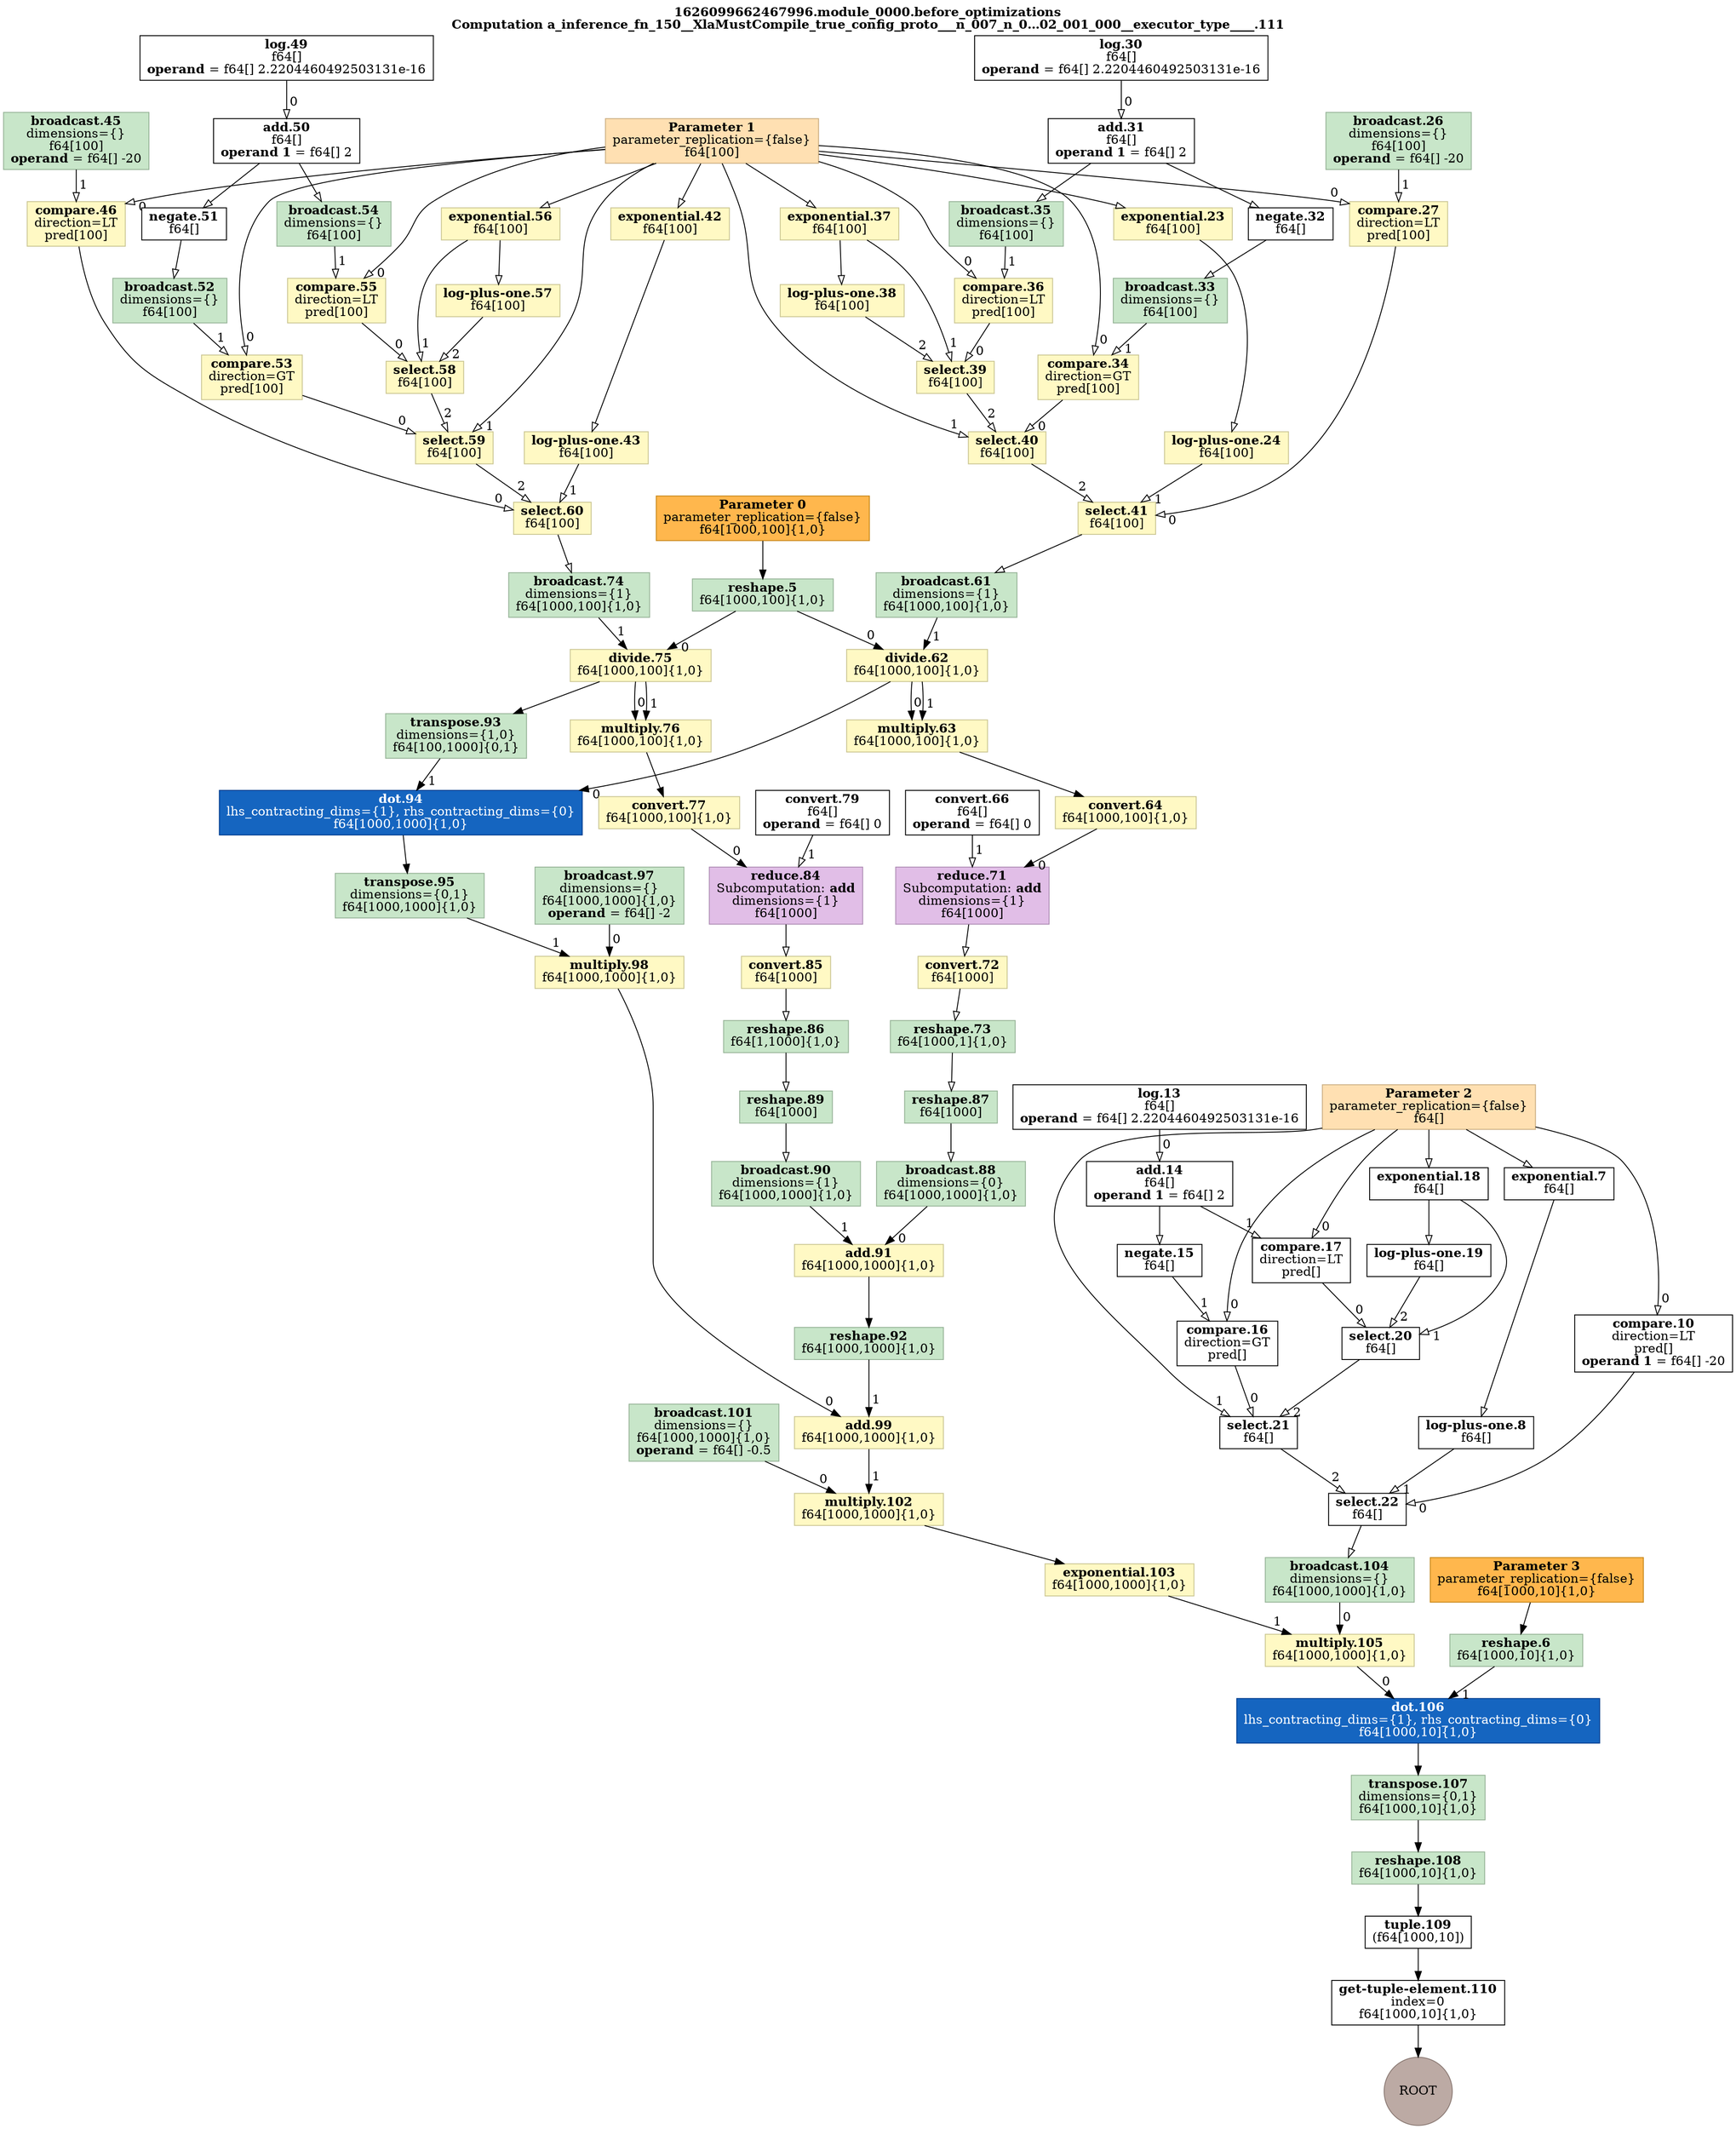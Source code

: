 digraph G {
rankdir = TB;
compound = true;
label = <<b>1626099662467996.module_0000.before_optimizations<br/>Computation a_inference_fn_150__XlaMustCompile_true_config_proto___n_007_n_0...02_001_000__executor_type____.111</b>>;
labelloc = t;
// Disable the tooltip.  Interestingly, "" doesn't work!
tooltip = " ";
// DOT graphs accept a stylesheet as a URI.  So naturally, an inline
// stylesheet is a data URI!
stylesheet=<
  data:text/css,
  @import url(https://fonts.googleapis.com/css?family=Roboto:400,700);
  svg text {
    font-family: 'Roboto';
    font-size: 12px;
  }

    %23node87:hover ~ %23edge114 text { fill: %231976d2; }
  %23node87:hover ~ %23edge114 path { stroke: %231976d2; stroke-width: .2em; }
  %23node87:hover ~ %23edge114 polygon { fill: %231976d2; stroke: %231976d2; stroke-width: .2em; }

  %23node88:hover ~ %23edge114 text { fill: %23d32f2f; }
  %23node88:hover ~ %23edge114 path { stroke: %23d32f2f; stroke-width: .2em; }
  %23node88:hover ~ %23edge114 polygon { fill: %23d32f2f; stroke: %23d32f2f; stroke-width: .2em; }

  %23node19:hover ~ %23edge107 text { fill: %231976d2; }
  %23node19:hover ~ %23edge107 path { stroke: %231976d2; stroke-width: .2em; }
  %23node19:hover ~ %23edge107 polygon { fill: %231976d2; stroke: %231976d2; stroke-width: .2em; }

  %23node83:hover ~ %23edge107 text { fill: %23d32f2f; }
  %23node83:hover ~ %23edge107 path { stroke: %23d32f2f; stroke-width: .2em; }
  %23node83:hover ~ %23edge107 polygon { fill: %23d32f2f; stroke: %23d32f2f; stroke-width: .2em; }

  %23node81:hover ~ %23edge106 text { fill: %231976d2; }
  %23node81:hover ~ %23edge106 path { stroke: %231976d2; stroke-width: .2em; }
  %23node81:hover ~ %23edge106 polygon { fill: %231976d2; stroke: %231976d2; stroke-width: .2em; }

  %23node82:hover ~ %23edge106 text { fill: %23d32f2f; }
  %23node82:hover ~ %23edge106 path { stroke: %23d32f2f; stroke-width: .2em; }
  %23node82:hover ~ %23edge106 polygon { fill: %23d32f2f; stroke: %23d32f2f; stroke-width: .2em; }

  %23node79:hover ~ %23edge105 text { fill: %231976d2; }
  %23node79:hover ~ %23edge105 path { stroke: %231976d2; stroke-width: .2em; }
  %23node79:hover ~ %23edge105 polygon { fill: %231976d2; stroke: %231976d2; stroke-width: .2em; }

  %23node81:hover ~ %23edge105 text { fill: %23d32f2f; }
  %23node81:hover ~ %23edge105 path { stroke: %23d32f2f; stroke-width: .2em; }
  %23node81:hover ~ %23edge105 polygon { fill: %23d32f2f; stroke: %23d32f2f; stroke-width: .2em; }

  %23node74:hover ~ %23edge98 text { fill: %231976d2; }
  %23node74:hover ~ %23edge98 path { stroke: %231976d2; stroke-width: .2em; }
  %23node74:hover ~ %23edge98 polygon { fill: %231976d2; stroke: %231976d2; stroke-width: .2em; }

  %23node75:hover ~ %23edge98 text { fill: %23d32f2f; }
  %23node75:hover ~ %23edge98 path { stroke: %23d32f2f; stroke-width: .2em; }
  %23node75:hover ~ %23edge98 polygon { fill: %23d32f2f; stroke: %23d32f2f; stroke-width: .2em; }

  %23node53:hover ~ %23edge97 text { fill: %231976d2; }
  %23node53:hover ~ %23edge97 path { stroke: %231976d2; stroke-width: .2em; }
  %23node53:hover ~ %23edge97 polygon { fill: %231976d2; stroke: %231976d2; stroke-width: .2em; }

  %23node75:hover ~ %23edge97 text { fill: %23d32f2f; }
  %23node75:hover ~ %23edge97 path { stroke: %23d32f2f; stroke-width: .2em; }
  %23node75:hover ~ %23edge97 polygon { fill: %23d32f2f; stroke: %23d32f2f; stroke-width: .2em; }

  %23node61:hover ~ %23edge96 text { fill: %231976d2; }
  %23node61:hover ~ %23edge96 path { stroke: %231976d2; stroke-width: .2em; }
  %23node61:hover ~ %23edge96 polygon { fill: %231976d2; stroke: %231976d2; stroke-width: .2em; }

  %23node74:hover ~ %23edge96 text { fill: %23d32f2f; }
  %23node74:hover ~ %23edge96 path { stroke: %23d32f2f; stroke-width: .2em; }
  %23node74:hover ~ %23edge96 polygon { fill: %23d32f2f; stroke: %23d32f2f; stroke-width: .2em; }

  %23node72:hover ~ %23edge95 text { fill: %231976d2; }
  %23node72:hover ~ %23edge95 path { stroke: %231976d2; stroke-width: .2em; }
  %23node72:hover ~ %23edge95 polygon { fill: %231976d2; stroke: %231976d2; stroke-width: .2em; }

  %23node73:hover ~ %23edge95 text { fill: %23d32f2f; }
  %23node73:hover ~ %23edge95 path { stroke: %23d32f2f; stroke-width: .2em; }
  %23node73:hover ~ %23edge95 polygon { fill: %23d32f2f; stroke: %23d32f2f; stroke-width: .2em; }

  %23node71:hover ~ %23edge94 text { fill: %231976d2; }
  %23node71:hover ~ %23edge94 path { stroke: %231976d2; stroke-width: .2em; }
  %23node71:hover ~ %23edge94 polygon { fill: %231976d2; stroke: %231976d2; stroke-width: .2em; }

  %23node72:hover ~ %23edge94 text { fill: %23d32f2f; }
  %23node72:hover ~ %23edge94 path { stroke: %23d32f2f; stroke-width: .2em; }
  %23node72:hover ~ %23edge94 polygon { fill: %23d32f2f; stroke: %23d32f2f; stroke-width: .2em; }

  %23node69:hover ~ %23edge93 text { fill: %231976d2; }
  %23node69:hover ~ %23edge93 path { stroke: %231976d2; stroke-width: .2em; }
  %23node69:hover ~ %23edge93 polygon { fill: %231976d2; stroke: %231976d2; stroke-width: .2em; }

  %23node72:hover ~ %23edge93 text { fill: %23d32f2f; }
  %23node72:hover ~ %23edge93 path { stroke: %23d32f2f; stroke-width: .2em; }
  %23node72:hover ~ %23edge93 polygon { fill: %23d32f2f; stroke: %23d32f2f; stroke-width: .2em; }

  %23node70:hover ~ %23edge92 text { fill: %231976d2; }
  %23node70:hover ~ %23edge92 path { stroke: %231976d2; stroke-width: .2em; }
  %23node70:hover ~ %23edge92 polygon { fill: %231976d2; stroke: %231976d2; stroke-width: .2em; }

  %23node71:hover ~ %23edge92 text { fill: %23d32f2f; }
  %23node71:hover ~ %23edge92 path { stroke: %23d32f2f; stroke-width: .2em; }
  %23node71:hover ~ %23edge92 polygon { fill: %23d32f2f; stroke: %23d32f2f; stroke-width: .2em; }

  %23node59:hover ~ %23edge89 text { fill: %231976d2; }
  %23node59:hover ~ %23edge89 path { stroke: %231976d2; stroke-width: .2em; }
  %23node59:hover ~ %23edge89 polygon { fill: %231976d2; stroke: %231976d2; stroke-width: .2em; }

  %23node68:hover ~ %23edge89 text { fill: %23d32f2f; }
  %23node68:hover ~ %23edge89 path { stroke: %23d32f2f; stroke-width: .2em; }
  %23node68:hover ~ %23edge89 polygon { fill: %23d32f2f; stroke: %23d32f2f; stroke-width: .2em; }

  %23node78:hover ~ %23edge102 text { fill: %231976d2; }
  %23node78:hover ~ %23edge102 path { stroke: %231976d2; stroke-width: .2em; }
  %23node78:hover ~ %23edge102 polygon { fill: %231976d2; stroke: %231976d2; stroke-width: .2em; }

  %23node79:hover ~ %23edge102 text { fill: %23d32f2f; }
  %23node79:hover ~ %23edge102 path { stroke: %23d32f2f; stroke-width: .2em; }
  %23node79:hover ~ %23edge102 polygon { fill: %23d32f2f; stroke: %23d32f2f; stroke-width: .2em; }

  %23node66:hover ~ %23edge88 text { fill: %231976d2; }
  %23node66:hover ~ %23edge88 path { stroke: %231976d2; stroke-width: .2em; }
  %23node66:hover ~ %23edge88 polygon { fill: %231976d2; stroke: %231976d2; stroke-width: .2em; }

  %23node67:hover ~ %23edge88 text { fill: %23d32f2f; }
  %23node67:hover ~ %23edge88 path { stroke: %23d32f2f; stroke-width: .2em; }
  %23node67:hover ~ %23edge88 polygon { fill: %23d32f2f; stroke: %23d32f2f; stroke-width: .2em; }

  %23node65:hover ~ %23edge87 text { fill: %231976d2; }
  %23node65:hover ~ %23edge87 path { stroke: %231976d2; stroke-width: .2em; }
  %23node65:hover ~ %23edge87 polygon { fill: %231976d2; stroke: %231976d2; stroke-width: .2em; }

  %23node66:hover ~ %23edge87 text { fill: %23d32f2f; }
  %23node66:hover ~ %23edge87 path { stroke: %23d32f2f; stroke-width: .2em; }
  %23node66:hover ~ %23edge87 polygon { fill: %23d32f2f; stroke: %23d32f2f; stroke-width: .2em; }

  %23node64:hover ~ %23edge86 text { fill: %231976d2; }
  %23node64:hover ~ %23edge86 path { stroke: %231976d2; stroke-width: .2em; }
  %23node64:hover ~ %23edge86 polygon { fill: %231976d2; stroke: %231976d2; stroke-width: .2em; }

  %23node65:hover ~ %23edge86 text { fill: %23d32f2f; }
  %23node65:hover ~ %23edge86 path { stroke: %23d32f2f; stroke-width: .2em; }
  %23node65:hover ~ %23edge86 polygon { fill: %23d32f2f; stroke: %23d32f2f; stroke-width: .2em; }

  %23node63:hover ~ %23edge85 text { fill: %231976d2; }
  %23node63:hover ~ %23edge85 path { stroke: %231976d2; stroke-width: .2em; }
  %23node63:hover ~ %23edge85 polygon { fill: %231976d2; stroke: %231976d2; stroke-width: .2em; }

  %23node65:hover ~ %23edge85 text { fill: %23d32f2f; }
  %23node65:hover ~ %23edge85 path { stroke: %23d32f2f; stroke-width: .2em; }
  %23node65:hover ~ %23edge85 polygon { fill: %23d32f2f; stroke: %23d32f2f; stroke-width: .2em; }

  %23node62:hover ~ %23edge84 text { fill: %231976d2; }
  %23node62:hover ~ %23edge84 path { stroke: %231976d2; stroke-width: .2em; }
  %23node62:hover ~ %23edge84 polygon { fill: %231976d2; stroke: %231976d2; stroke-width: .2em; }

  %23node63:hover ~ %23edge84 text { fill: %23d32f2f; }
  %23node63:hover ~ %23edge84 path { stroke: %23d32f2f; stroke-width: .2em; }
  %23node63:hover ~ %23edge84 polygon { fill: %23d32f2f; stroke: %23d32f2f; stroke-width: .2em; }

  %23node61:hover ~ %23edge83 text { fill: %231976d2; }
  %23node61:hover ~ %23edge83 path { stroke: %231976d2; stroke-width: .2em; }
  %23node61:hover ~ %23edge83 polygon { fill: %231976d2; stroke: %231976d2; stroke-width: .2em; }

  %23node62:hover ~ %23edge83 text { fill: %23d32f2f; }
  %23node62:hover ~ %23edge83 path { stroke: %23d32f2f; stroke-width: .2em; }
  %23node62:hover ~ %23edge83 polygon { fill: %23d32f2f; stroke: %23d32f2f; stroke-width: .2em; }

  %23node61:hover ~ %23edge82 text { fill: %231976d2; }
  %23node61:hover ~ %23edge82 path { stroke: %231976d2; stroke-width: .2em; }
  %23node61:hover ~ %23edge82 polygon { fill: %231976d2; stroke: %231976d2; stroke-width: .2em; }

  %23node62:hover ~ %23edge82 text { fill: %23d32f2f; }
  %23node62:hover ~ %23edge82 path { stroke: %23d32f2f; stroke-width: .2em; }
  %23node62:hover ~ %23edge82 polygon { fill: %23d32f2f; stroke: %23d32f2f; stroke-width: .2em; }

  %23node60:hover ~ %23edge81 text { fill: %231976d2; }
  %23node60:hover ~ %23edge81 path { stroke: %231976d2; stroke-width: .2em; }
  %23node60:hover ~ %23edge81 polygon { fill: %231976d2; stroke: %231976d2; stroke-width: .2em; }

  %23node61:hover ~ %23edge81 text { fill: %23d32f2f; }
  %23node61:hover ~ %23edge81 path { stroke: %23d32f2f; stroke-width: .2em; }
  %23node61:hover ~ %23edge81 polygon { fill: %23d32f2f; stroke: %23d32f2f; stroke-width: .2em; }

  %23node51:hover ~ %23edge79 text { fill: %231976d2; }
  %23node51:hover ~ %23edge79 path { stroke: %231976d2; stroke-width: .2em; }
  %23node51:hover ~ %23edge79 polygon { fill: %231976d2; stroke: %231976d2; stroke-width: .2em; }

  %23node60:hover ~ %23edge79 text { fill: %23d32f2f; }
  %23node60:hover ~ %23edge79 path { stroke: %23d32f2f; stroke-width: .2em; }
  %23node60:hover ~ %23edge79 polygon { fill: %23d32f2f; stroke: %23d32f2f; stroke-width: .2em; }

  %23node6:hover ~ %23edge111 text { fill: %231976d2; }
  %23node6:hover ~ %23edge111 path { stroke: %231976d2; stroke-width: .2em; }
  %23node6:hover ~ %23edge111 polygon { fill: %231976d2; stroke: %231976d2; stroke-width: .2em; }

  %23node85:hover ~ %23edge111 text { fill: %23d32f2f; }
  %23node85:hover ~ %23edge111 path { stroke: %23d32f2f; stroke-width: .2em; }
  %23node85:hover ~ %23edge111 polygon { fill: %23d32f2f; stroke: %23d32f2f; stroke-width: .2em; }

  %23node31:hover ~ %23edge36 text { fill: %231976d2; }
  %23node31:hover ~ %23edge36 path { stroke: %231976d2; stroke-width: .2em; }
  %23node31:hover ~ %23edge36 polygon { fill: %231976d2; stroke: %231976d2; stroke-width: .2em; }

  %23node32:hover ~ %23edge36 text { fill: %23d32f2f; }
  %23node32:hover ~ %23edge36 path { stroke: %23d32f2f; stroke-width: .2em; }
  %23node32:hover ~ %23edge36 polygon { fill: %23d32f2f; stroke: %23d32f2f; stroke-width: .2em; }

  %23node2:hover ~ %23edge35 text { fill: %231976d2; }
  %23node2:hover ~ %23edge35 path { stroke: %231976d2; stroke-width: .2em; }
  %23node2:hover ~ %23edge35 polygon { fill: %231976d2; stroke: %231976d2; stroke-width: .2em; }

  %23node31:hover ~ %23edge35 text { fill: %23d32f2f; }
  %23node31:hover ~ %23edge35 path { stroke: %23d32f2f; stroke-width: .2em; }
  %23node31:hover ~ %23edge35 polygon { fill: %23d32f2f; stroke: %23d32f2f; stroke-width: .2em; }

  %23node29:hover ~ %23edge34 text { fill: %231976d2; }
  %23node29:hover ~ %23edge34 path { stroke: %231976d2; stroke-width: .2em; }
  %23node29:hover ~ %23edge34 polygon { fill: %231976d2; stroke: %231976d2; stroke-width: .2em; }

  %23node30:hover ~ %23edge34 text { fill: %23d32f2f; }
  %23node30:hover ~ %23edge34 path { stroke: %23d32f2f; stroke-width: .2em; }
  %23node30:hover ~ %23edge34 polygon { fill: %23d32f2f; stroke: %23d32f2f; stroke-width: .2em; }

  %23node25:hover ~ %23edge28 text { fill: %231976d2; }
  %23node25:hover ~ %23edge28 path { stroke: %231976d2; stroke-width: .2em; }
  %23node25:hover ~ %23edge28 polygon { fill: %231976d2; stroke: %231976d2; stroke-width: .2em; }

  %23node26:hover ~ %23edge28 text { fill: %23d32f2f; }
  %23node26:hover ~ %23edge28 path { stroke: %23d32f2f; stroke-width: .2em; }
  %23node26:hover ~ %23edge28 polygon { fill: %23d32f2f; stroke: %23d32f2f; stroke-width: .2em; }

  %23node2:hover ~ %23edge33 text { fill: %231976d2; }
  %23node2:hover ~ %23edge33 path { stroke: %231976d2; stroke-width: .2em; }
  %23node2:hover ~ %23edge33 polygon { fill: %231976d2; stroke: %231976d2; stroke-width: .2em; }

  %23node30:hover ~ %23edge33 text { fill: %23d32f2f; }
  %23node30:hover ~ %23edge33 path { stroke: %23d32f2f; stroke-width: .2em; }
  %23node30:hover ~ %23edge33 polygon { fill: %23d32f2f; stroke: %23d32f2f; stroke-width: .2em; }

  %23node27:hover ~ %23edge31 text { fill: %231976d2; }
  %23node27:hover ~ %23edge31 path { stroke: %231976d2; stroke-width: .2em; }
  %23node27:hover ~ %23edge31 polygon { fill: %231976d2; stroke: %231976d2; stroke-width: .2em; }

  %23node28:hover ~ %23edge31 text { fill: %23d32f2f; }
  %23node28:hover ~ %23edge31 path { stroke: %23d32f2f; stroke-width: .2em; }
  %23node28:hover ~ %23edge31 polygon { fill: %23d32f2f; stroke: %23d32f2f; stroke-width: .2em; }

  %23node5:hover ~ %23edge80 text { fill: %231976d2; }
  %23node5:hover ~ %23edge80 path { stroke: %231976d2; stroke-width: .2em; }
  %23node5:hover ~ %23edge80 polygon { fill: %231976d2; stroke: %231976d2; stroke-width: .2em; }

  %23node61:hover ~ %23edge80 text { fill: %23d32f2f; }
  %23node61:hover ~ %23edge80 path { stroke: %23d32f2f; stroke-width: .2em; }
  %23node61:hover ~ %23edge80 polygon { fill: %23d32f2f; stroke: %23d32f2f; stroke-width: .2em; }

  %23node56:hover ~ %23edge76 text { fill: %231976d2; }
  %23node56:hover ~ %23edge76 path { stroke: %231976d2; stroke-width: .2em; }
  %23node56:hover ~ %23edge76 polygon { fill: %231976d2; stroke: %231976d2; stroke-width: .2em; }

  %23node57:hover ~ %23edge76 text { fill: %23d32f2f; }
  %23node57:hover ~ %23edge76 path { stroke: %23d32f2f; stroke-width: .2em; }
  %23node57:hover ~ %23edge76 polygon { fill: %23d32f2f; stroke: %23d32f2f; stroke-width: .2em; }

  %23node4:hover ~ %23edge2 text { fill: %231976d2; }
  %23node4:hover ~ %23edge2 path { stroke: %231976d2; stroke-width: .2em; }
  %23node4:hover ~ %23edge2 polygon { fill: %231976d2; stroke: %231976d2; stroke-width: .2em; }

  %23node6:hover ~ %23edge2 text { fill: %23d32f2f; }
  %23node6:hover ~ %23edge2 path { stroke: %23d32f2f; stroke-width: .2em; }
  %23node6:hover ~ %23edge2 polygon { fill: %23d32f2f; stroke: %23d32f2f; stroke-width: .2em; }

  %23node68:hover ~ %23edge90 text { fill: %231976d2; }
  %23node68:hover ~ %23edge90 path { stroke: %231976d2; stroke-width: .2em; }
  %23node68:hover ~ %23edge90 polygon { fill: %231976d2; stroke: %231976d2; stroke-width: .2em; }

  %23node69:hover ~ %23edge90 text { fill: %23d32f2f; }
  %23node69:hover ~ %23edge90 path { stroke: %23d32f2f; stroke-width: .2em; }
  %23node69:hover ~ %23edge90 polygon { fill: %23d32f2f; stroke: %23d32f2f; stroke-width: .2em; }

  %23node33:hover ~ %23edge42 text { fill: %231976d2; }
  %23node33:hover ~ %23edge42 path { stroke: %231976d2; stroke-width: .2em; }
  %23node33:hover ~ %23edge42 polygon { fill: %231976d2; stroke: %231976d2; stroke-width: .2em; }

  %23node34:hover ~ %23edge42 text { fill: %23d32f2f; }
  %23node34:hover ~ %23edge42 path { stroke: %23d32f2f; stroke-width: .2em; }
  %23node34:hover ~ %23edge42 polygon { fill: %23d32f2f; stroke: %23d32f2f; stroke-width: .2em; }

  %23node26:hover ~ %23edge29 text { fill: %231976d2; }
  %23node26:hover ~ %23edge29 path { stroke: %231976d2; stroke-width: .2em; }
  %23node26:hover ~ %23edge29 polygon { fill: %231976d2; stroke: %231976d2; stroke-width: .2em; }

  %23node27:hover ~ %23edge29 text { fill: %23d32f2f; }
  %23node27:hover ~ %23edge29 path { stroke: %23d32f2f; stroke-width: .2em; }
  %23node27:hover ~ %23edge29 polygon { fill: %23d32f2f; stroke: %23d32f2f; stroke-width: .2em; }

  %23node36:hover ~ %23edge47 text { fill: %231976d2; }
  %23node36:hover ~ %23edge47 path { stroke: %231976d2; stroke-width: .2em; }
  %23node36:hover ~ %23edge47 polygon { fill: %231976d2; stroke: %231976d2; stroke-width: .2em; }

  %23node37:hover ~ %23edge47 text { fill: %23d32f2f; }
  %23node37:hover ~ %23edge47 path { stroke: %23d32f2f; stroke-width: .2em; }
  %23node37:hover ~ %23edge47 polygon { fill: %23d32f2f; stroke: %23d32f2f; stroke-width: .2em; }

  %23node18:hover ~ %23edge22 text { fill: %231976d2; }
  %23node18:hover ~ %23edge22 path { stroke: %231976d2; stroke-width: .2em; }
  %23node18:hover ~ %23edge22 polygon { fill: %231976d2; stroke: %231976d2; stroke-width: .2em; }

  %23node19:hover ~ %23edge22 text { fill: %23d32f2f; }
  %23node19:hover ~ %23edge22 path { stroke: %23d32f2f; stroke-width: .2em; }
  %23node19:hover ~ %23edge22 polygon { fill: %23d32f2f; stroke: %23d32f2f; stroke-width: .2em; }

  %23node8:hover ~ %23edge21 text { fill: %231976d2; }
  %23node8:hover ~ %23edge21 path { stroke: %231976d2; stroke-width: .2em; }
  %23node8:hover ~ %23edge21 polygon { fill: %231976d2; stroke: %231976d2; stroke-width: .2em; }

  %23node19:hover ~ %23edge21 text { fill: %23d32f2f; }
  %23node19:hover ~ %23edge21 path { stroke: %23d32f2f; stroke-width: .2em; }
  %23node19:hover ~ %23edge21 polygon { fill: %23d32f2f; stroke: %23d32f2f; stroke-width: .2em; }

  %23node88:hover ~ %23edge115 text { fill: %231976d2; }
  %23node88:hover ~ %23edge115 path { stroke: %231976d2; stroke-width: .2em; }
  %23node88:hover ~ %23edge115 polygon { fill: %231976d2; stroke: %231976d2; stroke-width: .2em; }

  %23node89:hover ~ %23edge115 text { fill: %23d32f2f; }
  %23node89:hover ~ %23edge115 path { stroke: %23d32f2f; stroke-width: .2em; }
  %23node89:hover ~ %23edge115 polygon { fill: %23d32f2f; stroke: %23d32f2f; stroke-width: .2em; }

  %23node15:hover ~ %23edge13 text { fill: %231976d2; }
  %23node15:hover ~ %23edge13 path { stroke: %231976d2; stroke-width: .2em; }
  %23node15:hover ~ %23edge13 polygon { fill: %231976d2; stroke: %231976d2; stroke-width: .2em; }

  %23node16:hover ~ %23edge13 text { fill: %23d32f2f; }
  %23node16:hover ~ %23edge13 path { stroke: %23d32f2f; stroke-width: .2em; }
  %23node16:hover ~ %23edge13 polygon { fill: %23d32f2f; stroke: %23d32f2f; stroke-width: .2em; }

  %23node3:hover ~ %23edge18 text { fill: %231976d2; }
  %23node3:hover ~ %23edge18 path { stroke: %231976d2; stroke-width: .2em; }
  %23node3:hover ~ %23edge18 polygon { fill: %231976d2; stroke: %231976d2; stroke-width: .2em; }

  %23node18:hover ~ %23edge18 text { fill: %23d32f2f; }
  %23node18:hover ~ %23edge18 path { stroke: %23d32f2f; stroke-width: .2em; }
  %23node18:hover ~ %23edge18 polygon { fill: %23d32f2f; stroke: %23d32f2f; stroke-width: .2em; }

  %23node2:hover ~ %23edge56 text { fill: %231976d2; }
  %23node2:hover ~ %23edge56 path { stroke: %231976d2; stroke-width: .2em; }
  %23node2:hover ~ %23edge56 polygon { fill: %231976d2; stroke: %231976d2; stroke-width: .2em; }

  %23node46:hover ~ %23edge56 text { fill: %23d32f2f; }
  %23node46:hover ~ %23edge56 path { stroke: %23d32f2f; stroke-width: .2em; }
  %23node46:hover ~ %23edge56 polygon { fill: %23d32f2f; stroke: %23d32f2f; stroke-width: .2em; }

  %23node80:hover ~ %23edge104 text { fill: %231976d2; }
  %23node80:hover ~ %23edge104 path { stroke: %231976d2; stroke-width: .2em; }
  %23node80:hover ~ %23edge104 polygon { fill: %231976d2; stroke: %231976d2; stroke-width: .2em; }

  %23node81:hover ~ %23edge104 text { fill: %23d32f2f; }
  %23node81:hover ~ %23edge104 path { stroke: %23d32f2f; stroke-width: .2em; }
  %23node81:hover ~ %23edge104 polygon { fill: %23d32f2f; stroke: %23d32f2f; stroke-width: .2em; }

  %23node2:hover ~ %23edge25 text { fill: %231976d2; }
  %23node2:hover ~ %23edge25 path { stroke: %231976d2; stroke-width: .2em; }
  %23node2:hover ~ %23edge25 polygon { fill: %231976d2; stroke: %231976d2; stroke-width: .2em; }

  %23node23:hover ~ %23edge25 text { fill: %23d32f2f; }
  %23node23:hover ~ %23edge25 path { stroke: %23d32f2f; stroke-width: .2em; }
  %23node23:hover ~ %23edge25 polygon { fill: %23d32f2f; stroke: %23d32f2f; stroke-width: .2em; }

  %23node3:hover ~ %23edge10 text { fill: %231976d2; }
  %23node3:hover ~ %23edge10 path { stroke: %231976d2; stroke-width: .2em; }
  %23node3:hover ~ %23edge10 polygon { fill: %231976d2; stroke: %231976d2; stroke-width: .2em; }

  %23node14:hover ~ %23edge10 text { fill: %23d32f2f; }
  %23node14:hover ~ %23edge10 path { stroke: %23d32f2f; stroke-width: .2em; }
  %23node14:hover ~ %23edge10 polygon { fill: %23d32f2f; stroke: %23d32f2f; stroke-width: .2em; }

  %23node42:hover ~ %23edge52 text { fill: %231976d2; }
  %23node42:hover ~ %23edge52 path { stroke: %231976d2; stroke-width: .2em; }
  %23node42:hover ~ %23edge52 polygon { fill: %231976d2; stroke: %231976d2; stroke-width: .2em; }

  %23node43:hover ~ %23edge52 text { fill: %23d32f2f; }
  %23node43:hover ~ %23edge52 path { stroke: %23d32f2f; stroke-width: .2em; }
  %23node43:hover ~ %23edge52 polygon { fill: %23d32f2f; stroke: %23d32f2f; stroke-width: .2em; }

  %23node14:hover ~ %23edge14 text { fill: %231976d2; }
  %23node14:hover ~ %23edge14 path { stroke: %231976d2; stroke-width: .2em; }
  %23node14:hover ~ %23edge14 polygon { fill: %231976d2; stroke: %231976d2; stroke-width: .2em; }

  %23node17:hover ~ %23edge14 text { fill: %23d32f2f; }
  %23node17:hover ~ %23edge14 path { stroke: %23d32f2f; stroke-width: .2em; }
  %23node17:hover ~ %23edge14 polygon { fill: %23d32f2f; stroke: %23d32f2f; stroke-width: .2em; }

  %23node10:hover ~ %23edge6 text { fill: %231976d2; }
  %23node10:hover ~ %23edge6 path { stroke: %231976d2; stroke-width: .2em; }
  %23node10:hover ~ %23edge6 polygon { fill: %231976d2; stroke: %231976d2; stroke-width: .2em; }

  %23node11:hover ~ %23edge6 text { fill: %23d32f2f; }
  %23node11:hover ~ %23edge6 path { stroke: %23d32f2f; stroke-width: .2em; }
  %23node11:hover ~ %23edge6 polygon { fill: %23d32f2f; stroke: %23d32f2f; stroke-width: .2em; }

  %23node86:hover ~ %23edge113 text { fill: %231976d2; }
  %23node86:hover ~ %23edge113 path { stroke: %231976d2; stroke-width: .2em; }
  %23node86:hover ~ %23edge113 polygon { fill: %231976d2; stroke: %231976d2; stroke-width: .2em; }

  %23node87:hover ~ %23edge113 text { fill: %23d32f2f; }
  %23node87:hover ~ %23edge113 path { stroke: %23d32f2f; stroke-width: .2em; }
  %23node87:hover ~ %23edge113 polygon { fill: %23d32f2f; stroke: %23d32f2f; stroke-width: .2em; }

  %23node7:hover ~ %23edge4 text { fill: %231976d2; }
  %23node7:hover ~ %23edge4 path { stroke: %231976d2; stroke-width: .2em; }
  %23node7:hover ~ %23edge4 polygon { fill: %231976d2; stroke: %231976d2; stroke-width: .2em; }

  %23node8:hover ~ %23edge4 text { fill: %23d32f2f; }
  %23node8:hover ~ %23edge4 path { stroke: %23d32f2f; stroke-width: .2em; }
  %23node8:hover ~ %23edge4 polygon { fill: %23d32f2f; stroke: %23d32f2f; stroke-width: .2em; }

  %23node20:hover ~ %23edge24 text { fill: %231976d2; }
  %23node20:hover ~ %23edge24 path { stroke: %231976d2; stroke-width: .2em; }
  %23node20:hover ~ %23edge24 polygon { fill: %231976d2; stroke: %231976d2; stroke-width: .2em; }

  %23node21:hover ~ %23edge24 text { fill: %23d32f2f; }
  %23node21:hover ~ %23edge24 path { stroke: %23d32f2f; stroke-width: .2em; }
  %23node21:hover ~ %23edge24 polygon { fill: %23d32f2f; stroke: %23d32f2f; stroke-width: .2em; }

  %23node3:hover ~ %23edge8 text { fill: %231976d2; }
  %23node3:hover ~ %23edge8 path { stroke: %231976d2; stroke-width: .2em; }
  %23node3:hover ~ %23edge8 polygon { fill: %231976d2; stroke: %231976d2; stroke-width: .2em; }

  %23node13:hover ~ %23edge8 text { fill: %23d32f2f; }
  %23node13:hover ~ %23edge8 path { stroke: %23d32f2f; stroke-width: .2em; }
  %23node13:hover ~ %23edge8 polygon { fill: %23d32f2f; stroke: %23d32f2f; stroke-width: .2em; }

  %23node2:hover ~ %23edge64 text { fill: %231976d2; }
  %23node2:hover ~ %23edge64 path { stroke: %231976d2; stroke-width: .2em; }
  %23node2:hover ~ %23edge64 polygon { fill: %231976d2; stroke: %231976d2; stroke-width: .2em; }

  %23node50:hover ~ %23edge64 text { fill: %23d32f2f; }
  %23node50:hover ~ %23edge64 path { stroke: %23d32f2f; stroke-width: .2em; }
  %23node50:hover ~ %23edge64 polygon { fill: %23d32f2f; stroke: %23d32f2f; stroke-width: .2em; }

  %23node13:hover ~ %23edge17 text { fill: %231976d2; }
  %23node13:hover ~ %23edge17 path { stroke: %231976d2; stroke-width: .2em; }
  %23node13:hover ~ %23edge17 polygon { fill: %231976d2; stroke: %231976d2; stroke-width: .2em; }

  %23node18:hover ~ %23edge17 text { fill: %23d32f2f; }
  %23node18:hover ~ %23edge17 path { stroke: %23d32f2f; stroke-width: .2em; }
  %23node18:hover ~ %23edge17 polygon { fill: %23d32f2f; stroke: %23d32f2f; stroke-width: .2em; }

  %23node11:hover ~ %23edge7 text { fill: %231976d2; }
  %23node11:hover ~ %23edge7 path { stroke: %231976d2; stroke-width: .2em; }
  %23node11:hover ~ %23edge7 polygon { fill: %231976d2; stroke: %231976d2; stroke-width: .2em; }

  %23node12:hover ~ %23edge7 text { fill: %23d32f2f; }
  %23node12:hover ~ %23edge7 path { stroke: %23d32f2f; stroke-width: .2em; }
  %23node12:hover ~ %23edge7 polygon { fill: %23d32f2f; stroke: %23d32f2f; stroke-width: .2em; }

  %23node15:hover ~ %23edge15 text { fill: %231976d2; }
  %23node15:hover ~ %23edge15 path { stroke: %231976d2; stroke-width: .2em; }
  %23node15:hover ~ %23edge15 polygon { fill: %231976d2; stroke: %231976d2; stroke-width: .2em; }

  %23node17:hover ~ %23edge15 text { fill: %23d32f2f; }
  %23node17:hover ~ %23edge15 path { stroke: %23d32f2f; stroke-width: .2em; }
  %23node17:hover ~ %23edge15 polygon { fill: %23d32f2f; stroke: %23d32f2f; stroke-width: .2em; }

  %23node3:hover ~ %23edge3 text { fill: %231976d2; }
  %23node3:hover ~ %23edge3 path { stroke: %231976d2; stroke-width: .2em; }
  %23node3:hover ~ %23edge3 polygon { fill: %231976d2; stroke: %231976d2; stroke-width: .2em; }

  %23node7:hover ~ %23edge3 text { fill: %23d32f2f; }
  %23node7:hover ~ %23edge3 path { stroke: %23d32f2f; stroke-width: .2em; }
  %23node7:hover ~ %23edge3 polygon { fill: %23d32f2f; stroke: %23d32f2f; stroke-width: .2em; }

  %23node75:hover ~ %23edge99 text { fill: %231976d2; }
  %23node75:hover ~ %23edge99 path { stroke: %231976d2; stroke-width: .2em; }
  %23node75:hover ~ %23edge99 polygon { fill: %231976d2; stroke: %231976d2; stroke-width: .2em; }

  %23node76:hover ~ %23edge99 text { fill: %23d32f2f; }
  %23node76:hover ~ %23edge99 path { stroke: %23d32f2f; stroke-width: .2em; }
  %23node76:hover ~ %23edge99 polygon { fill: %23d32f2f; stroke: %23d32f2f; stroke-width: .2em; }

  %23node12:hover ~ %23edge9 text { fill: %231976d2; }
  %23node12:hover ~ %23edge9 path { stroke: %231976d2; stroke-width: .2em; }
  %23node12:hover ~ %23edge9 polygon { fill: %231976d2; stroke: %231976d2; stroke-width: .2em; }

  %23node13:hover ~ %23edge9 text { fill: %23d32f2f; }
  %23node13:hover ~ %23edge9 path { stroke: %23d32f2f; stroke-width: .2em; }
  %23node13:hover ~ %23edge9 polygon { fill: %23d32f2f; stroke: %23d32f2f; stroke-width: .2em; }

  %23node9:hover ~ %23edge20 text { fill: %231976d2; }
  %23node9:hover ~ %23edge20 path { stroke: %231976d2; stroke-width: .2em; }
  %23node9:hover ~ %23edge20 polygon { fill: %231976d2; stroke: %231976d2; stroke-width: .2em; }

  %23node19:hover ~ %23edge20 text { fill: %23d32f2f; }
  %23node19:hover ~ %23edge20 path { stroke: %23d32f2f; stroke-width: .2em; }
  %23node19:hover ~ %23edge20 polygon { fill: %23d32f2f; stroke: %23d32f2f; stroke-width: .2em; }

  %23node30:hover ~ %23edge37 text { fill: %231976d2; }
  %23node30:hover ~ %23edge37 path { stroke: %231976d2; stroke-width: .2em; }
  %23node30:hover ~ %23edge37 polygon { fill: %231976d2; stroke: %231976d2; stroke-width: .2em; }

  %23node33:hover ~ %23edge37 text { fill: %23d32f2f; }
  %23node33:hover ~ %23edge37 path { stroke: %23d32f2f; stroke-width: .2em; }
  %23node33:hover ~ %23edge37 polygon { fill: %23d32f2f; stroke: %23d32f2f; stroke-width: .2em; }

  %23node50:hover ~ %23edge68 text { fill: %231976d2; }
  %23node50:hover ~ %23edge68 path { stroke: %231976d2; stroke-width: .2em; }
  %23node50:hover ~ %23edge68 polygon { fill: %231976d2; stroke: %231976d2; stroke-width: .2em; }

  %23node51:hover ~ %23edge68 text { fill: %23d32f2f; }
  %23node51:hover ~ %23edge68 path { stroke: %23d32f2f; stroke-width: .2em; }
  %23node51:hover ~ %23edge68 polygon { fill: %23d32f2f; stroke: %23d32f2f; stroke-width: .2em; }

  %23node17:hover ~ %23edge19 text { fill: %231976d2; }
  %23node17:hover ~ %23edge19 path { stroke: %231976d2; stroke-width: .2em; }
  %23node17:hover ~ %23edge19 polygon { fill: %231976d2; stroke: %231976d2; stroke-width: .2em; }

  %23node18:hover ~ %23edge19 text { fill: %23d32f2f; }
  %23node18:hover ~ %23edge19 path { stroke: %23d32f2f; stroke-width: .2em; }
  %23node18:hover ~ %23edge19 polygon { fill: %23d32f2f; stroke: %23d32f2f; stroke-width: .2em; }

  %23node22:hover ~ %23edge26 text { fill: %231976d2; }
  %23node22:hover ~ %23edge26 path { stroke: %231976d2; stroke-width: .2em; }
  %23node22:hover ~ %23edge26 polygon { fill: %231976d2; stroke: %231976d2; stroke-width: .2em; }

  %23node23:hover ~ %23edge26 text { fill: %23d32f2f; }
  %23node23:hover ~ %23edge26 path { stroke: %23d32f2f; stroke-width: .2em; }
  %23node23:hover ~ %23edge26 polygon { fill: %23d32f2f; stroke: %23d32f2f; stroke-width: .2em; }

  %23node3:hover ~ %23edge5 text { fill: %231976d2; }
  %23node3:hover ~ %23edge5 path { stroke: %231976d2; stroke-width: .2em; }
  %23node3:hover ~ %23edge5 polygon { fill: %231976d2; stroke: %231976d2; stroke-width: .2em; }

  %23node9:hover ~ %23edge5 text { fill: %23d32f2f; }
  %23node9:hover ~ %23edge5 path { stroke: %23d32f2f; stroke-width: .2em; }
  %23node9:hover ~ %23edge5 polygon { fill: %23d32f2f; stroke: %23d32f2f; stroke-width: .2em; }

  %23node83:hover ~ %23edge108 text { fill: %231976d2; }
  %23node83:hover ~ %23edge108 path { stroke: %231976d2; stroke-width: .2em; }
  %23node83:hover ~ %23edge108 polygon { fill: %231976d2; stroke: %231976d2; stroke-width: .2em; }

  %23node84:hover ~ %23edge108 text { fill: %23d32f2f; }
  %23node84:hover ~ %23edge108 path { stroke: %23d32f2f; stroke-width: .2em; }
  %23node84:hover ~ %23edge108 polygon { fill: %23d32f2f; stroke: %23d32f2f; stroke-width: .2em; }

  %23node3:hover ~ %23edge12 text { fill: %231976d2; }
  %23node3:hover ~ %23edge12 path { stroke: %231976d2; stroke-width: .2em; }
  %23node3:hover ~ %23edge12 polygon { fill: %231976d2; stroke: %231976d2; stroke-width: .2em; }

  %23node15:hover ~ %23edge12 text { fill: %23d32f2f; }
  %23node15:hover ~ %23edge12 path { stroke: %23d32f2f; stroke-width: .2em; }
  %23node15:hover ~ %23edge12 polygon { fill: %23d32f2f; stroke: %23d32f2f; stroke-width: .2em; }

  %23node84:hover ~ %23edge110 text { fill: %231976d2; }
  %23node84:hover ~ %23edge110 path { stroke: %231976d2; stroke-width: .2em; }
  %23node84:hover ~ %23edge110 polygon { fill: %231976d2; stroke: %231976d2; stroke-width: .2em; }

  %23node85:hover ~ %23edge110 text { fill: %23d32f2f; }
  %23node85:hover ~ %23edge110 path { stroke: %23d32f2f; stroke-width: .2em; }
  %23node85:hover ~ %23edge110 polygon { fill: %23d32f2f; stroke: %23d32f2f; stroke-width: .2em; }

  %23node24:hover ~ %23edge27 text { fill: %231976d2; }
  %23node24:hover ~ %23edge27 path { stroke: %231976d2; stroke-width: .2em; }
  %23node24:hover ~ %23edge27 polygon { fill: %231976d2; stroke: %231976d2; stroke-width: .2em; }

  %23node25:hover ~ %23edge27 text { fill: %23d32f2f; }
  %23node25:hover ~ %23edge27 path { stroke: %23d32f2f; stroke-width: .2em; }
  %23node25:hover ~ %23edge27 polygon { fill: %23d32f2f; stroke: %23d32f2f; stroke-width: .2em; }

  %23node11:hover ~ %23edge11 text { fill: %231976d2; }
  %23node11:hover ~ %23edge11 path { stroke: %231976d2; stroke-width: .2em; }
  %23node11:hover ~ %23edge11 polygon { fill: %231976d2; stroke: %231976d2; stroke-width: .2em; }

  %23node14:hover ~ %23edge11 text { fill: %23d32f2f; }
  %23node14:hover ~ %23edge11 path { stroke: %23d32f2f; stroke-width: .2em; }
  %23node14:hover ~ %23edge11 polygon { fill: %23d32f2f; stroke: %23d32f2f; stroke-width: .2em; }

  %23node40:hover ~ %23edge50 text { fill: %231976d2; }
  %23node40:hover ~ %23edge50 path { stroke: %231976d2; stroke-width: .2em; }
  %23node40:hover ~ %23edge50 polygon { fill: %231976d2; stroke: %231976d2; stroke-width: .2em; }

  %23node41:hover ~ %23edge50 text { fill: %23d32f2f; }
  %23node41:hover ~ %23edge50 path { stroke: %23d32f2f; stroke-width: .2em; }
  %23node41:hover ~ %23edge50 polygon { fill: %23d32f2f; stroke: %23d32f2f; stroke-width: .2em; }

  %23node39:hover ~ %23edge66 text { fill: %231976d2; }
  %23node39:hover ~ %23edge66 path { stroke: %231976d2; stroke-width: .2em; }
  %23node39:hover ~ %23edge66 polygon { fill: %231976d2; stroke: %231976d2; stroke-width: .2em; }

  %23node51:hover ~ %23edge66 text { fill: %23d32f2f; }
  %23node51:hover ~ %23edge66 path { stroke: %23d32f2f; stroke-width: .2em; }
  %23node51:hover ~ %23edge66 polygon { fill: %23d32f2f; stroke: %23d32f2f; stroke-width: .2em; }

  %23node82:hover ~ %23edge109 text { fill: %231976d2; }
  %23node82:hover ~ %23edge109 path { stroke: %231976d2; stroke-width: .2em; }
  %23node82:hover ~ %23edge109 polygon { fill: %231976d2; stroke: %231976d2; stroke-width: .2em; }

  %23node84:hover ~ %23edge109 text { fill: %23d32f2f; }
  %23node84:hover ~ %23edge109 path { stroke: %23d32f2f; stroke-width: .2em; }
  %23node84:hover ~ %23edge109 polygon { fill: %23d32f2f; stroke: %23d32f2f; stroke-width: .2em; }

  %23node16:hover ~ %23edge16 text { fill: %231976d2; }
  %23node16:hover ~ %23edge16 path { stroke: %231976d2; stroke-width: .2em; }
  %23node16:hover ~ %23edge16 polygon { fill: %231976d2; stroke: %231976d2; stroke-width: .2em; }

  %23node17:hover ~ %23edge16 text { fill: %23d32f2f; }
  %23node17:hover ~ %23edge16 path { stroke: %23d32f2f; stroke-width: .2em; }
  %23node17:hover ~ %23edge16 polygon { fill: %23d32f2f; stroke: %23d32f2f; stroke-width: .2em; }

  %23node31:hover ~ %23edge38 text { fill: %231976d2; }
  %23node31:hover ~ %23edge38 path { stroke: %231976d2; stroke-width: .2em; }
  %23node31:hover ~ %23edge38 polygon { fill: %231976d2; stroke: %231976d2; stroke-width: .2em; }

  %23node33:hover ~ %23edge38 text { fill: %23d32f2f; }
  %23node33:hover ~ %23edge38 path { stroke: %23d32f2f; stroke-width: .2em; }
  %23node33:hover ~ %23edge38 polygon { fill: %23d32f2f; stroke: %23d32f2f; stroke-width: .2em; }

  %23node85:hover ~ %23edge112 text { fill: %231976d2; }
  %23node85:hover ~ %23edge112 path { stroke: %231976d2; stroke-width: .2em; }
  %23node85:hover ~ %23edge112 polygon { fill: %231976d2; stroke: %231976d2; stroke-width: .2em; }

  %23node86:hover ~ %23edge112 text { fill: %23d32f2f; }
  %23node86:hover ~ %23edge112 path { stroke: %23d32f2f; stroke-width: .2em; }
  %23node86:hover ~ %23edge112 polygon { fill: %23d32f2f; stroke: %23d32f2f; stroke-width: .2em; }

  %23node76:hover ~ %23edge101 text { fill: %231976d2; }
  %23node76:hover ~ %23edge101 path { stroke: %231976d2; stroke-width: .2em; }
  %23node76:hover ~ %23edge101 polygon { fill: %231976d2; stroke: %231976d2; stroke-width: .2em; }

  %23node78:hover ~ %23edge101 text { fill: %23d32f2f; }
  %23node78:hover ~ %23edge101 path { stroke: %23d32f2f; stroke-width: .2em; }
  %23node78:hover ~ %23edge101 polygon { fill: %23d32f2f; stroke: %23d32f2f; stroke-width: .2em; }

  %23node46:hover ~ %23edge60 text { fill: %231976d2; }
  %23node46:hover ~ %23edge60 path { stroke: %231976d2; stroke-width: .2em; }
  %23node46:hover ~ %23edge60 polygon { fill: %231976d2; stroke: %231976d2; stroke-width: .2em; }

  %23node49:hover ~ %23edge60 text { fill: %23d32f2f; }
  %23node49:hover ~ %23edge60 path { stroke: %23d32f2f; stroke-width: .2em; }
  %23node49:hover ~ %23edge60 polygon { fill: %23d32f2f; stroke: %23d32f2f; stroke-width: .2em; }

  %23node25:hover ~ %23edge32 text { fill: %231976d2; }
  %23node25:hover ~ %23edge32 path { stroke: %231976d2; stroke-width: .2em; }
  %23node25:hover ~ %23edge32 polygon { fill: %231976d2; stroke: %231976d2; stroke-width: .2em; }

  %23node29:hover ~ %23edge32 text { fill: %23d32f2f; }
  %23node29:hover ~ %23edge32 path { stroke: %23d32f2f; stroke-width: .2em; }
  %23node29:hover ~ %23edge32 polygon { fill: %23d32f2f; stroke: %23d32f2f; stroke-width: .2em; }

  %23node32:hover ~ %23edge39 text { fill: %231976d2; }
  %23node32:hover ~ %23edge39 path { stroke: %231976d2; stroke-width: .2em; }
  %23node32:hover ~ %23edge39 polygon { fill: %231976d2; stroke: %231976d2; stroke-width: .2em; }

  %23node33:hover ~ %23edge39 text { fill: %23d32f2f; }
  %23node33:hover ~ %23edge39 path { stroke: %23d32f2f; stroke-width: .2em; }
  %23node33:hover ~ %23edge39 polygon { fill: %23d32f2f; stroke: %23d32f2f; stroke-width: .2em; }

  %23node54:hover ~ %23edge74 text { fill: %231976d2; }
  %23node54:hover ~ %23edge74 path { stroke: %231976d2; stroke-width: .2em; }
  %23node54:hover ~ %23edge74 polygon { fill: %231976d2; stroke: %231976d2; stroke-width: .2em; }

  %23node55:hover ~ %23edge74 text { fill: %23d32f2f; }
  %23node55:hover ~ %23edge74 path { stroke: %23d32f2f; stroke-width: .2em; }
  %23node55:hover ~ %23edge74 polygon { fill: %23d32f2f; stroke: %23d32f2f; stroke-width: .2em; }

  %23node28:hover ~ %23edge40 text { fill: %231976d2; }
  %23node28:hover ~ %23edge40 path { stroke: %231976d2; stroke-width: .2em; }
  %23node28:hover ~ %23edge40 polygon { fill: %231976d2; stroke: %231976d2; stroke-width: .2em; }

  %23node34:hover ~ %23edge40 text { fill: %23d32f2f; }
  %23node34:hover ~ %23edge40 path { stroke: %23d32f2f; stroke-width: .2em; }
  %23node34:hover ~ %23edge40 polygon { fill: %23d32f2f; stroke: %23d32f2f; stroke-width: .2em; }

  %23node55:hover ~ %23edge75 text { fill: %231976d2; }
  %23node55:hover ~ %23edge75 path { stroke: %231976d2; stroke-width: .2em; }
  %23node55:hover ~ %23edge75 polygon { fill: %231976d2; stroke: %231976d2; stroke-width: .2em; }

  %23node57:hover ~ %23edge75 text { fill: %23d32f2f; }
  %23node57:hover ~ %23edge75 path { stroke: %23d32f2f; stroke-width: .2em; }
  %23node57:hover ~ %23edge75 polygon { fill: %23d32f2f; stroke: %23d32f2f; stroke-width: .2em; }

  %23node2:hover ~ %23edge41 text { fill: %231976d2; }
  %23node2:hover ~ %23edge41 path { stroke: %231976d2; stroke-width: .2em; }
  %23node2:hover ~ %23edge41 polygon { fill: %231976d2; stroke: %231976d2; stroke-width: .2em; }

  %23node34:hover ~ %23edge41 text { fill: %23d32f2f; }
  %23node34:hover ~ %23edge41 path { stroke: %23d32f2f; stroke-width: .2em; }
  %23node34:hover ~ %23edge41 polygon { fill: %23d32f2f; stroke: %23d32f2f; stroke-width: .2em; }

  %23node23:hover ~ %23edge43 text { fill: %231976d2; }
  %23node23:hover ~ %23edge43 path { stroke: %231976d2; stroke-width: .2em; }
  %23node23:hover ~ %23edge43 polygon { fill: %231976d2; stroke: %231976d2; stroke-width: .2em; }

  %23node35:hover ~ %23edge43 text { fill: %23d32f2f; }
  %23node35:hover ~ %23edge43 path { stroke: %23d32f2f; stroke-width: .2em; }
  %23node35:hover ~ %23edge43 polygon { fill: %23d32f2f; stroke: %23d32f2f; stroke-width: .2em; }

  %23node41:hover ~ %23edge55 text { fill: %231976d2; }
  %23node41:hover ~ %23edge55 path { stroke: %231976d2; stroke-width: .2em; }
  %23node41:hover ~ %23edge55 polygon { fill: %231976d2; stroke: %231976d2; stroke-width: .2em; }

  %23node45:hover ~ %23edge55 text { fill: %23d32f2f; }
  %23node45:hover ~ %23edge55 path { stroke: %23d32f2f; stroke-width: .2em; }
  %23node45:hover ~ %23edge55 polygon { fill: %23d32f2f; stroke: %23d32f2f; stroke-width: .2em; }

  %23node1:hover ~ %23edge1 text { fill: %231976d2; }
  %23node1:hover ~ %23edge1 path { stroke: %231976d2; stroke-width: .2em; }
  %23node1:hover ~ %23edge1 polygon { fill: %231976d2; stroke: %231976d2; stroke-width: .2em; }

  %23node5:hover ~ %23edge1 text { fill: %23d32f2f; }
  %23node5:hover ~ %23edge1 path { stroke: %23d32f2f; stroke-width: .2em; }
  %23node5:hover ~ %23edge1 polygon { fill: %23d32f2f; stroke: %23d32f2f; stroke-width: .2em; }

  %23node21:hover ~ %23edge44 text { fill: %231976d2; }
  %23node21:hover ~ %23edge44 path { stroke: %231976d2; stroke-width: .2em; }
  %23node21:hover ~ %23edge44 polygon { fill: %231976d2; stroke: %231976d2; stroke-width: .2em; }

  %23node35:hover ~ %23edge44 text { fill: %23d32f2f; }
  %23node35:hover ~ %23edge44 path { stroke: %23d32f2f; stroke-width: .2em; }
  %23node35:hover ~ %23edge44 polygon { fill: %23d32f2f; stroke: %23d32f2f; stroke-width: .2em; }

  %23node2:hover ~ %23edge46 text { fill: %231976d2; }
  %23node2:hover ~ %23edge46 path { stroke: %231976d2; stroke-width: .2em; }
  %23node2:hover ~ %23edge46 polygon { fill: %231976d2; stroke: %231976d2; stroke-width: .2em; }

  %23node36:hover ~ %23edge46 text { fill: %23d32f2f; }
  %23node36:hover ~ %23edge46 path { stroke: %23d32f2f; stroke-width: .2em; }
  %23node36:hover ~ %23edge46 polygon { fill: %23d32f2f; stroke: %23d32f2f; stroke-width: .2em; }

  %23node2:hover ~ %23edge48 text { fill: %231976d2; }
  %23node2:hover ~ %23edge48 path { stroke: %231976d2; stroke-width: .2em; }
  %23node2:hover ~ %23edge48 polygon { fill: %231976d2; stroke: %231976d2; stroke-width: .2em; }

  %23node39:hover ~ %23edge48 text { fill: %23d32f2f; }
  %23node39:hover ~ %23edge48 path { stroke: %23d32f2f; stroke-width: .2em; }
  %23node39:hover ~ %23edge48 polygon { fill: %23d32f2f; stroke: %23d32f2f; stroke-width: .2em; }

  %23node38:hover ~ %23edge49 text { fill: %231976d2; }
  %23node38:hover ~ %23edge49 path { stroke: %231976d2; stroke-width: .2em; }
  %23node38:hover ~ %23edge49 polygon { fill: %231976d2; stroke: %231976d2; stroke-width: .2em; }

  %23node39:hover ~ %23edge49 text { fill: %23d32f2f; }
  %23node39:hover ~ %23edge49 path { stroke: %23d32f2f; stroke-width: .2em; }
  %23node39:hover ~ %23edge49 polygon { fill: %23d32f2f; stroke: %23d32f2f; stroke-width: .2em; }

  %23node45:hover ~ %23edge57 text { fill: %231976d2; }
  %23node45:hover ~ %23edge57 path { stroke: %231976d2; stroke-width: .2em; }
  %23node45:hover ~ %23edge57 polygon { fill: %231976d2; stroke: %231976d2; stroke-width: .2em; }

  %23node46:hover ~ %23edge57 text { fill: %23d32f2f; }
  %23node46:hover ~ %23edge57 path { stroke: %23d32f2f; stroke-width: .2em; }
  %23node46:hover ~ %23edge57 polygon { fill: %23d32f2f; stroke: %23d32f2f; stroke-width: .2em; }

  %23node53:hover ~ %23edge73 text { fill: %231976d2; }
  %23node53:hover ~ %23edge73 path { stroke: %231976d2; stroke-width: .2em; }
  %23node53:hover ~ %23edge73 polygon { fill: %231976d2; stroke: %231976d2; stroke-width: .2em; }

  %23node54:hover ~ %23edge73 text { fill: %23d32f2f; }
  %23node54:hover ~ %23edge73 path { stroke: %23d32f2f; stroke-width: .2em; }
  %23node54:hover ~ %23edge73 polygon { fill: %23d32f2f; stroke: %23d32f2f; stroke-width: .2em; }

  %23node53:hover ~ %23edge72 text { fill: %231976d2; }
  %23node53:hover ~ %23edge72 path { stroke: %231976d2; stroke-width: .2em; }
  %23node53:hover ~ %23edge72 polygon { fill: %231976d2; stroke: %231976d2; stroke-width: .2em; }

  %23node54:hover ~ %23edge72 text { fill: %23d32f2f; }
  %23node54:hover ~ %23edge72 path { stroke: %23d32f2f; stroke-width: .2em; }
  %23node54:hover ~ %23edge72 polygon { fill: %23d32f2f; stroke: %23d32f2f; stroke-width: .2em; }

  %23node2:hover ~ %23edge53 text { fill: %231976d2; }
  %23node2:hover ~ %23edge53 path { stroke: %231976d2; stroke-width: .2em; }
  %23node2:hover ~ %23edge53 polygon { fill: %231976d2; stroke: %231976d2; stroke-width: .2em; }

  %23node44:hover ~ %23edge53 text { fill: %23d32f2f; }
  %23node44:hover ~ %23edge53 path { stroke: %23d32f2f; stroke-width: .2em; }
  %23node44:hover ~ %23edge53 polygon { fill: %23d32f2f; stroke: %23d32f2f; stroke-width: .2em; }

  %23node41:hover ~ %23edge51 text { fill: %231976d2; }
  %23node41:hover ~ %23edge51 path { stroke: %231976d2; stroke-width: .2em; }
  %23node41:hover ~ %23edge51 polygon { fill: %231976d2; stroke: %231976d2; stroke-width: .2em; }

  %23node42:hover ~ %23edge51 text { fill: %23d32f2f; }
  %23node42:hover ~ %23edge51 path { stroke: %23d32f2f; stroke-width: .2em; }
  %23node42:hover ~ %23edge51 polygon { fill: %23d32f2f; stroke: %23d32f2f; stroke-width: .2em; }

  %23node43:hover ~ %23edge54 text { fill: %231976d2; }
  %23node43:hover ~ %23edge54 path { stroke: %231976d2; stroke-width: .2em; }
  %23node43:hover ~ %23edge54 polygon { fill: %231976d2; stroke: %231976d2; stroke-width: .2em; }

  %23node44:hover ~ %23edge54 text { fill: %23d32f2f; }
  %23node44:hover ~ %23edge54 path { stroke: %23d32f2f; stroke-width: .2em; }
  %23node44:hover ~ %23edge54 polygon { fill: %23d32f2f; stroke: %23d32f2f; stroke-width: .2em; }

  %23node2:hover ~ %23edge58 text { fill: %231976d2; }
  %23node2:hover ~ %23edge58 path { stroke: %231976d2; stroke-width: .2em; }
  %23node2:hover ~ %23edge58 polygon { fill: %231976d2; stroke: %231976d2; stroke-width: .2em; }

  %23node47:hover ~ %23edge58 text { fill: %23d32f2f; }
  %23node47:hover ~ %23edge58 path { stroke: %23d32f2f; stroke-width: .2em; }
  %23node47:hover ~ %23edge58 polygon { fill: %23d32f2f; stroke: %23d32f2f; stroke-width: .2em; }

  %23node47:hover ~ %23edge59 text { fill: %231976d2; }
  %23node47:hover ~ %23edge59 path { stroke: %231976d2; stroke-width: .2em; }
  %23node47:hover ~ %23edge59 polygon { fill: %231976d2; stroke: %231976d2; stroke-width: .2em; }

  %23node48:hover ~ %23edge59 text { fill: %23d32f2f; }
  %23node48:hover ~ %23edge59 path { stroke: %23d32f2f; stroke-width: .2em; }
  %23node48:hover ~ %23edge59 polygon { fill: %23d32f2f; stroke: %23d32f2f; stroke-width: .2em; }

  %23node77:hover ~ %23edge100 text { fill: %231976d2; }
  %23node77:hover ~ %23edge100 path { stroke: %231976d2; stroke-width: .2em; }
  %23node77:hover ~ %23edge100 polygon { fill: %231976d2; stroke: %231976d2; stroke-width: .2em; }

  %23node78:hover ~ %23edge100 text { fill: %23d32f2f; }
  %23node78:hover ~ %23edge100 path { stroke: %23d32f2f; stroke-width: .2em; }
  %23node78:hover ~ %23edge100 polygon { fill: %23d32f2f; stroke: %23d32f2f; stroke-width: .2em; }

  %23node47:hover ~ %23edge61 text { fill: %231976d2; }
  %23node47:hover ~ %23edge61 path { stroke: %231976d2; stroke-width: .2em; }
  %23node47:hover ~ %23edge61 polygon { fill: %231976d2; stroke: %231976d2; stroke-width: .2em; }

  %23node49:hover ~ %23edge61 text { fill: %23d32f2f; }
  %23node49:hover ~ %23edge61 path { stroke: %23d32f2f; stroke-width: .2em; }
  %23node49:hover ~ %23edge61 polygon { fill: %23d32f2f; stroke: %23d32f2f; stroke-width: .2em; }

  %23node48:hover ~ %23edge62 text { fill: %231976d2; }
  %23node48:hover ~ %23edge62 path { stroke: %231976d2; stroke-width: .2em; }
  %23node48:hover ~ %23edge62 polygon { fill: %231976d2; stroke: %231976d2; stroke-width: .2em; }

  %23node49:hover ~ %23edge62 text { fill: %23d32f2f; }
  %23node49:hover ~ %23edge62 path { stroke: %23d32f2f; stroke-width: .2em; }
  %23node49:hover ~ %23edge62 polygon { fill: %23d32f2f; stroke: %23d32f2f; stroke-width: .2em; }

  %23node44:hover ~ %23edge63 text { fill: %231976d2; }
  %23node44:hover ~ %23edge63 path { stroke: %231976d2; stroke-width: .2em; }
  %23node44:hover ~ %23edge63 polygon { fill: %231976d2; stroke: %231976d2; stroke-width: .2em; }

  %23node50:hover ~ %23edge63 text { fill: %23d32f2f; }
  %23node50:hover ~ %23edge63 path { stroke: %23d32f2f; stroke-width: .2em; }
  %23node50:hover ~ %23edge63 polygon { fill: %23d32f2f; stroke: %23d32f2f; stroke-width: .2em; }

  %23node49:hover ~ %23edge65 text { fill: %231976d2; }
  %23node49:hover ~ %23edge65 path { stroke: %231976d2; stroke-width: .2em; }
  %23node49:hover ~ %23edge65 polygon { fill: %231976d2; stroke: %231976d2; stroke-width: .2em; }

  %23node50:hover ~ %23edge65 text { fill: %23d32f2f; }
  %23node50:hover ~ %23edge65 path { stroke: %23d32f2f; stroke-width: .2em; }
  %23node50:hover ~ %23edge65 polygon { fill: %23d32f2f; stroke: %23d32f2f; stroke-width: .2em; }

  %23node67:hover ~ %23edge91 text { fill: %231976d2; }
  %23node67:hover ~ %23edge91 path { stroke: %231976d2; stroke-width: .2em; }
  %23node67:hover ~ %23edge91 polygon { fill: %231976d2; stroke: %231976d2; stroke-width: .2em; }

  %23node70:hover ~ %23edge91 text { fill: %23d32f2f; }
  %23node70:hover ~ %23edge91 path { stroke: %23d32f2f; stroke-width: .2em; }
  %23node70:hover ~ %23edge91 polygon { fill: %23d32f2f; stroke: %23d32f2f; stroke-width: .2em; }

  %23node35:hover ~ %23edge69 text { fill: %231976d2; }
  %23node35:hover ~ %23edge69 path { stroke: %231976d2; stroke-width: .2em; }
  %23node35:hover ~ %23edge69 polygon { fill: %231976d2; stroke: %231976d2; stroke-width: .2em; }

  %23node52:hover ~ %23edge69 text { fill: %23d32f2f; }
  %23node52:hover ~ %23edge69 path { stroke: %23d32f2f; stroke-width: .2em; }
  %23node52:hover ~ %23edge69 polygon { fill: %23d32f2f; stroke: %23d32f2f; stroke-width: .2em; }

  %23node89:hover ~ %23edge116 text { fill: %231976d2; }
  %23node89:hover ~ %23edge116 path { stroke: %231976d2; stroke-width: .2em; }
  %23node89:hover ~ %23edge116 polygon { fill: %231976d2; stroke: %231976d2; stroke-width: .2em; }

  %23node90:hover ~ %23edge116 text { fill: %23d32f2f; }
  %23node90:hover ~ %23edge116 path { stroke: %23d32f2f; stroke-width: .2em; }
  %23node90:hover ~ %23edge116 polygon { fill: %23d32f2f; stroke: %23d32f2f; stroke-width: .2em; }

  %23node34:hover ~ %23edge45 text { fill: %231976d2; }
  %23node34:hover ~ %23edge45 path { stroke: %231976d2; stroke-width: .2em; }
  %23node34:hover ~ %23edge45 polygon { fill: %231976d2; stroke: %231976d2; stroke-width: .2em; }

  %23node35:hover ~ %23edge45 text { fill: %23d32f2f; }
  %23node35:hover ~ %23edge45 path { stroke: %23d32f2f; stroke-width: .2em; }
  %23node35:hover ~ %23edge45 polygon { fill: %23d32f2f; stroke: %23d32f2f; stroke-width: .2em; }

  %23node2:hover ~ %23edge30 text { fill: %231976d2; }
  %23node2:hover ~ %23edge30 path { stroke: %231976d2; stroke-width: .2em; }
  %23node2:hover ~ %23edge30 polygon { fill: %231976d2; stroke: %231976d2; stroke-width: .2em; }

  %23node28:hover ~ %23edge30 text { fill: %23d32f2f; }
  %23node28:hover ~ %23edge30 path { stroke: %23d32f2f; stroke-width: .2em; }
  %23node28:hover ~ %23edge30 polygon { fill: %23d32f2f; stroke: %23d32f2f; stroke-width: .2em; }

  %23node37:hover ~ %23edge67 text { fill: %231976d2; }
  %23node37:hover ~ %23edge67 path { stroke: %231976d2; stroke-width: .2em; }
  %23node37:hover ~ %23edge67 polygon { fill: %231976d2; stroke: %231976d2; stroke-width: .2em; }

  %23node51:hover ~ %23edge67 text { fill: %23d32f2f; }
  %23node51:hover ~ %23edge67 path { stroke: %23d32f2f; stroke-width: .2em; }
  %23node51:hover ~ %23edge67 polygon { fill: %23d32f2f; stroke: %23d32f2f; stroke-width: .2em; }

  %23node5:hover ~ %23edge70 text { fill: %231976d2; }
  %23node5:hover ~ %23edge70 path { stroke: %231976d2; stroke-width: .2em; }
  %23node5:hover ~ %23edge70 polygon { fill: %231976d2; stroke: %231976d2; stroke-width: .2em; }

  %23node53:hover ~ %23edge70 text { fill: %23d32f2f; }
  %23node53:hover ~ %23edge70 path { stroke: %23d32f2f; stroke-width: .2em; }
  %23node53:hover ~ %23edge70 polygon { fill: %23d32f2f; stroke: %23d32f2f; stroke-width: .2em; }

  %23node73:hover ~ %23edge103 text { fill: %231976d2; }
  %23node73:hover ~ %23edge103 path { stroke: %231976d2; stroke-width: .2em; }
  %23node73:hover ~ %23edge103 polygon { fill: %231976d2; stroke: %231976d2; stroke-width: .2em; }

  %23node79:hover ~ %23edge103 text { fill: %23d32f2f; }
  %23node79:hover ~ %23edge103 path { stroke: %23d32f2f; stroke-width: .2em; }
  %23node79:hover ~ %23edge103 polygon { fill: %23d32f2f; stroke: %23d32f2f; stroke-width: .2em; }

  %23node52:hover ~ %23edge71 text { fill: %231976d2; }
  %23node52:hover ~ %23edge71 path { stroke: %231976d2; stroke-width: .2em; }
  %23node52:hover ~ %23edge71 polygon { fill: %231976d2; stroke: %231976d2; stroke-width: .2em; }

  %23node53:hover ~ %23edge71 text { fill: %23d32f2f; }
  %23node53:hover ~ %23edge71 path { stroke: %23d32f2f; stroke-width: .2em; }
  %23node53:hover ~ %23edge71 polygon { fill: %23d32f2f; stroke: %23d32f2f; stroke-width: .2em; }

  %23node57:hover ~ %23edge77 text { fill: %231976d2; }
  %23node57:hover ~ %23edge77 path { stroke: %231976d2; stroke-width: .2em; }
  %23node57:hover ~ %23edge77 polygon { fill: %231976d2; stroke: %231976d2; stroke-width: .2em; }

  %23node58:hover ~ %23edge77 text { fill: %23d32f2f; }
  %23node58:hover ~ %23edge77 path { stroke: %23d32f2f; stroke-width: .2em; }
  %23node58:hover ~ %23edge77 polygon { fill: %23d32f2f; stroke: %23d32f2f; stroke-width: .2em; }

  %23node2:hover ~ %23edge23 text { fill: %231976d2; }
  %23node2:hover ~ %23edge23 path { stroke: %231976d2; stroke-width: .2em; }
  %23node2:hover ~ %23edge23 polygon { fill: %231976d2; stroke: %231976d2; stroke-width: .2em; }

  %23node20:hover ~ %23edge23 text { fill: %23d32f2f; }
  %23node20:hover ~ %23edge23 path { stroke: %23d32f2f; stroke-width: .2em; }
  %23node20:hover ~ %23edge23 polygon { fill: %23d32f2f; stroke: %23d32f2f; stroke-width: .2em; }

  %23node58:hover ~ %23edge78 text { fill: %231976d2; }
  %23node58:hover ~ %23edge78 path { stroke: %231976d2; stroke-width: .2em; }
  %23node58:hover ~ %23edge78 polygon { fill: %231976d2; stroke: %231976d2; stroke-width: .2em; }

  %23node59:hover ~ %23edge78 text { fill: %23d32f2f; }
  %23node59:hover ~ %23edge78 path { stroke: %23d32f2f; stroke-width: .2em; }
  %23node59:hover ~ %23edge78 polygon { fill: %23d32f2f; stroke: %23d32f2f; stroke-width: .2em; }

>

83800576 [label=<<b>Parameter 0</b><br/>parameter_replication={false}<br/>f64[1000,100]{1,0}>, shape=rect, tooltip="XLA_Args", style="filled", fontcolor="black", color="#c88719", fillcolor="#ffb74d"];
83802432 [label=<<b>Parameter 1</b><br/>parameter_replication={false}<br/>f64[100]>, shape=rect, tooltip="XLA_Args", style="filled", fontcolor="black", color="#cbae82", fillcolor="#ffe0b2"];
88481696 [label=<<b>Parameter 2</b><br/>parameter_replication={false}<br/>f64[]>, shape=rect, tooltip="XLA_Args", style="filled", fontcolor="black", color="#cbae82", fillcolor="#ffe0b2"];
88612448 [label=<<b>Parameter 3</b><br/>parameter_replication={false}<br/>f64[1000,10]{1,0}>, shape=rect, tooltip="XLA_Args", style="filled", fontcolor="black", color="#c88719", fillcolor="#ffb74d"];
88613328 [label=<<b>reshape.5</b><br/>f64[1000,100]{1,0}>, shape=rect, tooltip="", style="filled", fontcolor="black", color="#97b498", fillcolor="#c8e6c9"];
88614160 [label=<<b>reshape.6</b><br/>f64[1000,10]{1,0}>, shape=rect, tooltip="", style="filled", fontcolor="black", color="#97b498", fillcolor="#c8e6c9"];
88615040 [label=<<b>exponential.7</b><br/>f64[]>, shape=rect, tooltip="softplus/forward/Exp
op_type: Exp
op_type: /usr/local/lib/python3.6/dist-packages/tensorflow_probability/python/bijectors/softplus.py:53", style="filled", fontcolor="black", color="black", fillcolor="white"];
88615984 [label=<<b>log-plus-one.8</b><br/>f64[]>, shape=rect, tooltip="softplus/forward/Log1p
op_type: Log1p
op_type: /usr/local/lib/python3.6/dist-packages/tensorflow_probability/python/bijectors/softplus.py:53", style="filled", fontcolor="black", color="black", fillcolor="white"];
88617840 [label=<<b>compare.10</b><br/>direction=LT<br/>pred[]<br/><b>operand 1</b> = f64[] -20>, shape=rect, tooltip="softplus/forward/Less
op_type: Less
op_type: /usr/local/lib/python3.6/dist-packages/tensorflow_probability/python/bijectors/softplus.py:53", style="filled", fontcolor="black", color="black", fillcolor="white"];
88620736 [label=<<b>log.13</b><br/>f64[]<br/><b>operand</b> = f64[] 2.2204460492503131e-16>, shape=rect, tooltip="softplus/forward/Softplus
op_type: Softplus
op_type: /usr/local/lib/python3.6/dist-packages/tensorflow_probability/python/bijectors/softplus.py:53", style="filled", fontcolor="black", color="black", fillcolor="white"];
88621616 [label=<<b>add.14</b><br/>f64[]<br/><b>operand 1</b> = f64[] 2>, shape=rect, tooltip="softplus/forward/Softplus
op_type: Softplus
op_type: /usr/local/lib/python3.6/dist-packages/tensorflow_probability/python/bijectors/softplus.py:53", style="filled", fontcolor="black", color="black", fillcolor="white"];
88622560 [label=<<b>negate.15</b><br/>f64[]>, shape=rect, tooltip="softplus/forward/Softplus
op_type: Softplus
op_type: /usr/local/lib/python3.6/dist-packages/tensorflow_probability/python/bijectors/softplus.py:53", style="filled", fontcolor="black", color="black", fillcolor="white"];
88623472 [label=<<b>compare.16</b><br/>direction=GT<br/>pred[]>, shape=rect, tooltip="softplus/forward/Softplus
op_type: Softplus
op_type: /usr/local/lib/python3.6/dist-packages/tensorflow_probability/python/bijectors/softplus.py:53", style="filled", fontcolor="black", color="black", fillcolor="white"];
88624352 [label=<<b>compare.17</b><br/>direction=LT<br/>pred[]>, shape=rect, tooltip="softplus/forward/Softplus
op_type: Softplus
op_type: /usr/local/lib/python3.6/dist-packages/tensorflow_probability/python/bijectors/softplus.py:53", style="filled", fontcolor="black", color="black", fillcolor="white"];
88625264 [label=<<b>exponential.18</b><br/>f64[]>, shape=rect, tooltip="softplus/forward/Softplus
op_type: Softplus
op_type: /usr/local/lib/python3.6/dist-packages/tensorflow_probability/python/bijectors/softplus.py:53", style="filled", fontcolor="black", color="black", fillcolor="white"];
88626224 [label=<<b>log-plus-one.19</b><br/>f64[]>, shape=rect, tooltip="softplus/forward/Softplus
op_type: Softplus
op_type: /usr/local/lib/python3.6/dist-packages/tensorflow_probability/python/bijectors/softplus.py:53", style="filled", fontcolor="black", color="black", fillcolor="white"];
88627104 [label=<<b>select.20</b><br/>f64[]>, shape=rect, tooltip="softplus/forward/Softplus
op_type: Softplus
op_type: /usr/local/lib/python3.6/dist-packages/tensorflow_probability/python/bijectors/softplus.py:53", style="filled", fontcolor="black", color="black", fillcolor="white"];
88628128 [label=<<b>select.21</b><br/>f64[]>, shape=rect, tooltip="softplus/forward/Softplus
op_type: Softplus
op_type: /usr/local/lib/python3.6/dist-packages/tensorflow_probability/python/bijectors/softplus.py:53", style="filled", fontcolor="black", color="black", fillcolor="white"];
88629072 [label=<<b>select.22</b><br/>f64[]>, shape=rect, tooltip="softplus/forward/SelectV2
op_type: SelectV2
op_type: /usr/local/lib/python3.6/dist-packages/tensorflow_probability/python/bijectors/softplus.py:53", style="filled", fontcolor="black", color="black", fillcolor="white"];
88043024 [label=<<b>exponential.23</b><br/>f64[100]>, shape=rect, tooltip="truediv/softplus/forward/Exp
op_type: Exp
op_type: /usr/local/lib/python3.6/dist-packages/tensorflow_probability/python/bijectors/softplus.py:53", style="filled", fontcolor="black", color="#cbc693", fillcolor="#fff9c4"];
88043904 [label=<<b>log-plus-one.24</b><br/>f64[100]>, shape=rect, tooltip="truediv/softplus/forward/Log1p
op_type: Log1p
op_type: /usr/local/lib/python3.6/dist-packages/tensorflow_probability/python/bijectors/softplus.py:53", style="filled", fontcolor="black", color="#cbc693", fillcolor="#fff9c4"];
83808960 [label=<<b>broadcast.26</b><br/>dimensions={}<br/>f64[100]<br/><b>operand</b> = f64[] -20>, shape=rect, tooltip="truediv/softplus/forward/Less
op_type: Less
op_type: /usr/local/lib/python3.6/dist-packages/tensorflow_probability/python/bijectors/softplus.py:53", style="filled", fontcolor="black", color="#97b498", fillcolor="#c8e6c9"];
88045904 [label=<<b>compare.27</b><br/>direction=LT<br/>pred[100]>, shape=rect, tooltip="truediv/softplus/forward/Less
op_type: Less
op_type: /usr/local/lib/python3.6/dist-packages/tensorflow_probability/python/bijectors/softplus.py:53", style="filled", fontcolor="black", color="#cbc693", fillcolor="#fff9c4"];
88051216 [label=<<b>log.30</b><br/>f64[]<br/><b>operand</b> = f64[] 2.2204460492503131e-16>, shape=rect, tooltip="truediv/softplus/forward/Softplus
op_type: Softplus
op_type: /usr/local/lib/python3.6/dist-packages/tensorflow_probability/python/bijectors/softplus.py:53", style="filled", fontcolor="black", color="black", fillcolor="white"];
88052240 [label=<<b>add.31</b><br/>f64[]<br/><b>operand 1</b> = f64[] 2>, shape=rect, tooltip="truediv/softplus/forward/Softplus
op_type: Softplus
op_type: /usr/local/lib/python3.6/dist-packages/tensorflow_probability/python/bijectors/softplus.py:53", style="filled", fontcolor="black", color="black", fillcolor="white"];
88053296 [label=<<b>negate.32</b><br/>f64[]>, shape=rect, tooltip="truediv/softplus/forward/Softplus
op_type: Softplus
op_type: /usr/local/lib/python3.6/dist-packages/tensorflow_probability/python/bijectors/softplus.py:53", style="filled", fontcolor="black", color="black", fillcolor="white"];
83809856 [label=<<b>broadcast.33</b><br/>dimensions={}<br/>f64[100]>, shape=rect, tooltip="truediv/softplus/forward/Softplus
op_type: Softplus
op_type: /usr/local/lib/python3.6/dist-packages/tensorflow_probability/python/bijectors/softplus.py:53", style="filled", fontcolor="black", color="#97b498", fillcolor="#c8e6c9"];
88054576 [label=<<b>compare.34</b><br/>direction=GT<br/>pred[100]>, shape=rect, tooltip="truediv/softplus/forward/Softplus
op_type: Softplus
op_type: /usr/local/lib/python3.6/dist-packages/tensorflow_probability/python/bijectors/softplus.py:53", style="filled", fontcolor="black", color="#cbc693", fillcolor="#fff9c4"];
83808000 [label=<<b>broadcast.35</b><br/>dimensions={}<br/>f64[100]>, shape=rect, tooltip="truediv/softplus/forward/Softplus
op_type: Softplus
op_type: /usr/local/lib/python3.6/dist-packages/tensorflow_probability/python/bijectors/softplus.py:53", style="filled", fontcolor="black", color="#97b498", fillcolor="#c8e6c9"];
88055840 [label=<<b>compare.36</b><br/>direction=LT<br/>pred[100]>, shape=rect, tooltip="truediv/softplus/forward/Softplus
op_type: Softplus
op_type: /usr/local/lib/python3.6/dist-packages/tensorflow_probability/python/bijectors/softplus.py:53", style="filled", fontcolor="black", color="#cbc693", fillcolor="#fff9c4"];
88056784 [label=<<b>exponential.37</b><br/>f64[100]>, shape=rect, tooltip="truediv/softplus/forward/Softplus
op_type: Softplus
op_type: /usr/local/lib/python3.6/dist-packages/tensorflow_probability/python/bijectors/softplus.py:53", style="filled", fontcolor="black", color="#cbc693", fillcolor="#fff9c4"];
88057856 [label=<<b>log-plus-one.38</b><br/>f64[100]>, shape=rect, tooltip="truediv/softplus/forward/Softplus
op_type: Softplus
op_type: /usr/local/lib/python3.6/dist-packages/tensorflow_probability/python/bijectors/softplus.py:53", style="filled", fontcolor="black", color="#cbc693", fillcolor="#fff9c4"];
88058880 [label=<<b>select.39</b><br/>f64[100]>, shape=rect, tooltip="truediv/softplus/forward/Softplus
op_type: Softplus
op_type: /usr/local/lib/python3.6/dist-packages/tensorflow_probability/python/bijectors/softplus.py:53", style="filled", fontcolor="black", color="#cbc693", fillcolor="#fff9c4"];
88060016 [label=<<b>select.40</b><br/>f64[100]>, shape=rect, tooltip="truediv/softplus/forward/Softplus
op_type: Softplus
op_type: /usr/local/lib/python3.6/dist-packages/tensorflow_probability/python/bijectors/softplus.py:53", style="filled", fontcolor="black", color="#cbc693", fillcolor="#fff9c4"];
87952208 [label=<<b>select.41</b><br/>f64[100]>, shape=rect, tooltip="truediv/softplus/forward/SelectV2
op_type: SelectV2
op_type: /usr/local/lib/python3.6/dist-packages/tensorflow_probability/python/bijectors/softplus.py:53", style="filled", fontcolor="black", color="#cbc693", fillcolor="#fff9c4"];
87953296 [label=<<b>exponential.42</b><br/>f64[100]>, shape=rect, tooltip="truediv_1/softplus/forward/Exp
op_type: Exp
op_type: /usr/local/lib/python3.6/dist-packages/tensorflow_probability/python/bijectors/softplus.py:53", style="filled", fontcolor="black", color="#cbc693", fillcolor="#fff9c4"];
87954352 [label=<<b>log-plus-one.43</b><br/>f64[100]>, shape=rect, tooltip="truediv_1/softplus/forward/Log1p
op_type: Log1p
op_type: /usr/local/lib/python3.6/dist-packages/tensorflow_probability/python/bijectors/softplus.py:53", style="filled", fontcolor="black", color="#cbc693", fillcolor="#fff9c4"];
83807104 [label=<<b>broadcast.45</b><br/>dimensions={}<br/>f64[100]<br/><b>operand</b> = f64[] -20>, shape=rect, tooltip="truediv_1/softplus/forward/Less
op_type: Less
op_type: /usr/local/lib/python3.6/dist-packages/tensorflow_probability/python/bijectors/softplus.py:53", style="filled", fontcolor="black", color="#97b498", fillcolor="#c8e6c9"];
87956768 [label=<<b>compare.46</b><br/>direction=LT<br/>pred[100]>, shape=rect, tooltip="truediv_1/softplus/forward/Less
op_type: Less
op_type: /usr/local/lib/python3.6/dist-packages/tensorflow_probability/python/bijectors/softplus.py:53", style="filled", fontcolor="black", color="#cbc693", fillcolor="#fff9c4"];
87959680 [label=<<b>log.49</b><br/>f64[]<br/><b>operand</b> = f64[] 2.2204460492503131e-16>, shape=rect, tooltip="truediv_1/softplus/forward/Softplus
op_type: Softplus
op_type: /usr/local/lib/python3.6/dist-packages/tensorflow_probability/python/bijectors/softplus.py:53", style="filled", fontcolor="black", color="black", fillcolor="white"];
87960736 [label=<<b>add.50</b><br/>f64[]<br/><b>operand 1</b> = f64[] 2>, shape=rect, tooltip="truediv_1/softplus/forward/Softplus
op_type: Softplus
op_type: /usr/local/lib/python3.6/dist-packages/tensorflow_probability/python/bijectors/softplus.py:53", style="filled", fontcolor="black", color="black", fillcolor="white"];
87961824 [label=<<b>negate.51</b><br/>f64[]>, shape=rect, tooltip="truediv_1/softplus/forward/Softplus
op_type: Softplus
op_type: /usr/local/lib/python3.6/dist-packages/tensorflow_probability/python/bijectors/softplus.py:53", style="filled", fontcolor="black", color="black", fillcolor="white"];
83806144 [label=<<b>broadcast.52</b><br/>dimensions={}<br/>f64[100]>, shape=rect, tooltip="truediv_1/softplus/forward/Softplus
op_type: Softplus
op_type: /usr/local/lib/python3.6/dist-packages/tensorflow_probability/python/bijectors/softplus.py:53", style="filled", fontcolor="black", color="#97b498", fillcolor="#c8e6c9"];
87963712 [label=<<b>compare.53</b><br/>direction=GT<br/>pred[100]>, shape=rect, tooltip="truediv_1/softplus/forward/Softplus
op_type: Softplus
op_type: /usr/local/lib/python3.6/dist-packages/tensorflow_probability/python/bijectors/softplus.py:53", style="filled", fontcolor="black", color="#cbc693", fillcolor="#fff9c4"];
83805248 [label=<<b>broadcast.54</b><br/>dimensions={}<br/>f64[100]>, shape=rect, tooltip="truediv_1/softplus/forward/Softplus
op_type: Softplus
op_type: /usr/local/lib/python3.6/dist-packages/tensorflow_probability/python/bijectors/softplus.py:53", style="filled", fontcolor="black", color="#97b498", fillcolor="#c8e6c9"];
87965440 [label=<<b>compare.55</b><br/>direction=LT<br/>pred[100]>, shape=rect, tooltip="truediv_1/softplus/forward/Softplus
op_type: Softplus
op_type: /usr/local/lib/python3.6/dist-packages/tensorflow_probability/python/bijectors/softplus.py:53", style="filled", fontcolor="black", color="#cbc693", fillcolor="#fff9c4"];
87966768 [label=<<b>exponential.56</b><br/>f64[100]>, shape=rect, tooltip="truediv_1/softplus/forward/Softplus
op_type: Softplus
op_type: /usr/local/lib/python3.6/dist-packages/tensorflow_probability/python/bijectors/softplus.py:53", style="filled", fontcolor="black", color="#cbc693", fillcolor="#fff9c4"];
87968016 [label=<<b>log-plus-one.57</b><br/>f64[100]>, shape=rect, tooltip="truediv_1/softplus/forward/Softplus
op_type: Softplus
op_type: /usr/local/lib/python3.6/dist-packages/tensorflow_probability/python/bijectors/softplus.py:53", style="filled", fontcolor="black", color="#cbc693", fillcolor="#fff9c4"];
87969312 [label=<<b>select.58</b><br/>f64[100]>, shape=rect, tooltip="truediv_1/softplus/forward/Softplus
op_type: Softplus
op_type: /usr/local/lib/python3.6/dist-packages/tensorflow_probability/python/bijectors/softplus.py:53", style="filled", fontcolor="black", color="#cbc693", fillcolor="#fff9c4"];
88049008 [label=<<b>select.59</b><br/>f64[100]>, shape=rect, tooltip="truediv_1/softplus/forward/Softplus
op_type: Softplus
op_type: /usr/local/lib/python3.6/dist-packages/tensorflow_probability/python/bijectors/softplus.py:53", style="filled", fontcolor="black", color="#cbc693", fillcolor="#fff9c4"];
88094592 [label=<<b>select.60</b><br/>f64[100]>, shape=rect, tooltip="truediv_1/softplus/forward/SelectV2
op_type: SelectV2
op_type: /usr/local/lib/python3.6/dist-packages/tensorflow_probability/python/bijectors/softplus.py:53", style="filled", fontcolor="black", color="#cbc693", fillcolor="#fff9c4"];
88096128 [label=<<b>broadcast.61</b><br/>dimensions={1}<br/>f64[1000,100]{1,0}>, shape=rect, tooltip="truediv
op_type: RealDiv
op_type: /usr/local/lib/python3.6/dist-packages/gpflow/kernels/stationaries.py:64", style="filled", fontcolor="black", color="#97b498", fillcolor="#c8e6c9"];
88097424 [label=<<b>divide.62</b><br/>f64[1000,100]{1,0}>, shape=rect, tooltip="truediv
op_type: RealDiv
op_type: /usr/local/lib/python3.6/dist-packages/gpflow/kernels/stationaries.py:64", style="filled", fontcolor="black", color="#cbc693", fillcolor="#fff9c4"];
88098752 [label=<<b>multiply.63</b><br/>f64[1000,100]{1,0}>, shape=rect, tooltip="Square
op_type: Square
op_type: /usr/local/lib/python3.6/dist-packages/gpflow/utilities/ops.py:115", style="filled", fontcolor="black", color="#cbc693", fillcolor="#fff9c4"];
88100000 [label=<<b>convert.64</b><br/>f64[1000,100]{1,0}>, shape=rect, tooltip="Sum
op_type: Sum
op_type: /usr/local/lib/python3.6/dist-packages/gpflow/utilities/ops.py:115", style="filled", fontcolor="black", color="#cbc693", fillcolor="#fff9c4"];
88102480 [label=<<b>convert.66</b><br/>f64[]<br/><b>operand</b> = f64[] 0>, shape=rect, tooltip="Sum
op_type: Sum
op_type: /usr/local/lib/python3.6/dist-packages/gpflow/utilities/ops.py:115", style="filled", fontcolor="black", color="black", fillcolor="white"];
88103824 [label=<<b>reduce.71</b><br/>Subcomputation: <b>add</b><br/>dimensions={1}<br/>f64[1000]>, shape=rect, tooltip="Sum
op_type: Sum
op_type: /usr/local/lib/python3.6/dist-packages/gpflow/utilities/ops.py:115", style="filled", fontcolor="black", color="#af8eb5", fillcolor="#e1bee7"];
88105232 [label=<<b>convert.72</b><br/>f64[1000]>, shape=rect, tooltip="Sum
op_type: Sum
op_type: /usr/local/lib/python3.6/dist-packages/gpflow/utilities/ops.py:115", style="filled", fontcolor="black", color="#cbc693", fillcolor="#fff9c4"];
88106448 [label=<<b>reshape.73</b><br/>f64[1000,1]{1,0}>, shape=rect, tooltip="Reshape
op_type: Reshape
op_type: /usr/local/lib/python3.6/dist-packages/gpflow/utilities/ops.py:93", style="filled", fontcolor="black", color="#97b498", fillcolor="#c8e6c9"];
88107664 [label=<<b>broadcast.74</b><br/>dimensions={1}<br/>f64[1000,100]{1,0}>, shape=rect, tooltip="truediv_1
op_type: RealDiv
op_type: /usr/local/lib/python3.6/dist-packages/gpflow/kernels/stationaries.py:64", style="filled", fontcolor="black", color="#97b498", fillcolor="#c8e6c9"];
88108960 [label=<<b>divide.75</b><br/>f64[1000,100]{1,0}>, shape=rect, tooltip="truediv_1
op_type: RealDiv
op_type: /usr/local/lib/python3.6/dist-packages/gpflow/kernels/stationaries.py:64", style="filled", fontcolor="black", color="#cbc693", fillcolor="#fff9c4"];
88110240 [label=<<b>multiply.76</b><br/>f64[1000,100]{1,0}>, shape=rect, tooltip="Square_1
op_type: Square
op_type: /usr/local/lib/python3.6/dist-packages/gpflow/utilities/ops.py:116", style="filled", fontcolor="black", color="#cbc693", fillcolor="#fff9c4"];
88111488 [label=<<b>convert.77</b><br/>f64[1000,100]{1,0}>, shape=rect, tooltip="Sum_1
op_type: Sum
op_type: /usr/local/lib/python3.6/dist-packages/gpflow/utilities/ops.py:116", style="filled", fontcolor="black", color="#cbc693", fillcolor="#fff9c4"];
88572480 [label=<<b>convert.79</b><br/>f64[]<br/><b>operand</b> = f64[] 0>, shape=rect, tooltip="Sum_1
op_type: Sum
op_type: /usr/local/lib/python3.6/dist-packages/gpflow/utilities/ops.py:116", style="filled", fontcolor="black", color="black", fillcolor="white"];
88573824 [label=<<b>reduce.84</b><br/>Subcomputation: <b>add</b><br/>dimensions={1}<br/>f64[1000]>, shape=rect, tooltip="Sum_1
op_type: Sum
op_type: /usr/local/lib/python3.6/dist-packages/gpflow/utilities/ops.py:116", style="filled", fontcolor="black", color="#af8eb5", fillcolor="#e1bee7"];
88575232 [label=<<b>convert.85</b><br/>f64[1000]>, shape=rect, tooltip="Sum_1
op_type: Sum
op_type: /usr/local/lib/python3.6/dist-packages/gpflow/utilities/ops.py:116", style="filled", fontcolor="black", color="#cbc693", fillcolor="#fff9c4"];
88576448 [label=<<b>reshape.86</b><br/>f64[1,1000]{1,0}>, shape=rect, tooltip="Reshape_1
op_type: Reshape
op_type: /usr/local/lib/python3.6/dist-packages/gpflow/utilities/ops.py:93", style="filled", fontcolor="black", color="#97b498", fillcolor="#c8e6c9"];
88577664 [label=<<b>reshape.87</b><br/>f64[1000]>, shape=rect, tooltip="Add
op_type: Add
op_type: /usr/local/lib/python3.6/dist-packages/gpflow/utilities/ops.py:93", style="filled", fontcolor="black", color="#97b498", fillcolor="#c8e6c9"];
88578912 [label=<<b>broadcast.88</b><br/>dimensions={0}<br/>f64[1000,1000]{1,0}>, shape=rect, tooltip="Add
op_type: Add
op_type: /usr/local/lib/python3.6/dist-packages/gpflow/utilities/ops.py:93", style="filled", fontcolor="black", color="#97b498", fillcolor="#c8e6c9"];
88580208 [label=<<b>reshape.89</b><br/>f64[1000]>, shape=rect, tooltip="Add
op_type: Add
op_type: /usr/local/lib/python3.6/dist-packages/gpflow/utilities/ops.py:93", style="filled", fontcolor="black", color="#97b498", fillcolor="#c8e6c9"];
88581456 [label=<<b>broadcast.90</b><br/>dimensions={1}<br/>f64[1000,1000]{1,0}>, shape=rect, tooltip="Add
op_type: Add
op_type: /usr/local/lib/python3.6/dist-packages/gpflow/utilities/ops.py:93", style="filled", fontcolor="black", color="#97b498", fillcolor="#c8e6c9"];
88582752 [label=<<b>add.91</b><br/>f64[1000,1000]{1,0}>, shape=rect, tooltip="Add
op_type: Add
op_type: /usr/local/lib/python3.6/dist-packages/gpflow/utilities/ops.py:93", style="filled", fontcolor="black", color="#cbc693", fillcolor="#fff9c4"];
88584080 [label=<<b>reshape.92</b><br/>f64[1000,1000]{1,0}>, shape=rect, tooltip="Reshape_2
op_type: Reshape
op_type: /usr/local/lib/python3.6/dist-packages/gpflow/utilities/ops.py:94", style="filled", fontcolor="black", color="#97b498", fillcolor="#c8e6c9"];
88585328 [label=<<b>transpose.93</b><br/>dimensions={1,0}<br/>f64[100,1000]{0,1}>, shape=rect, tooltip="Tensordot/transpose
op_type: Transpose
op_type: /usr/local/lib/python3.6/dist-packages/gpflow/utilities/ops.py:117", style="filled", fontcolor="black", color="#97b498", fillcolor="#c8e6c9"];
84786240 [label=<<b>dot.94</b><br/>lhs_contracting_dims={1}, rhs_contracting_dims={0}<br/>f64[1000,1000]{1,0}>, shape=rect, tooltip="Tensordot/MatMul
op_type: MatMul
op_type: /usr/local/lib/python3.6/dist-packages/gpflow/utilities/ops.py:117", style="filled", fontcolor="white", color="#003c8f", fillcolor="#1565c0"];
88587248 [label=<<b>transpose.95</b><br/>dimensions={0,1}<br/>f64[1000,1000]{1,0}>, shape=rect, tooltip="Tensordot/MatMul
op_type: MatMul
op_type: /usr/local/lib/python3.6/dist-packages/gpflow/utilities/ops.py:117", style="filled", fontcolor="black", color="#97b498", fillcolor="#c8e6c9"];
88589760 [label=<<b>broadcast.97</b><br/>dimensions={}<br/>f64[1000,1000]{1,0}<br/><b>operand</b> = f64[] -2>, shape=rect, tooltip="mul
op_type: Mul
op_type: /usr/local/lib/python3.6/dist-packages/gpflow/utilities/ops.py:117", style="filled", fontcolor="black", color="#97b498", fillcolor="#c8e6c9"];
88591024 [label=<<b>multiply.98</b><br/>f64[1000,1000]{1,0}>, shape=rect, tooltip="mul
op_type: Mul
op_type: /usr/local/lib/python3.6/dist-packages/gpflow/utilities/ops.py:117", style="filled", fontcolor="black", color="#cbc693", fillcolor="#fff9c4"];
88592352 [label=<<b>add.99</b><br/>f64[1000,1000]{1,0}>, shape=rect, tooltip="add_1
op_type: AddV2
op_type: /usr/local/lib/python3.6/dist-packages/gpflow/utilities/ops.py:118", style="filled", fontcolor="black", color="#cbc693", fillcolor="#fff9c4"];
88594864 [label=<<b>broadcast.101</b><br/>dimensions={}<br/>f64[1000,1000]{1,0}<br/><b>operand</b> = f64[] -0.5>, shape=rect, tooltip="mul_1
op_type: Mul
op_type: /usr/local/lib/python3.6/dist-packages/gpflow/kernels/stationaries.py:146", style="filled", fontcolor="black", color="#97b498", fillcolor="#c8e6c9"];
88596128 [label=<<b>multiply.102</b><br/>f64[1000,1000]{1,0}>, shape=rect, tooltip="mul_1
op_type: Mul
op_type: /usr/local/lib/python3.6/dist-packages/gpflow/kernels/stationaries.py:146", style="filled", fontcolor="black", color="#cbc693", fillcolor="#fff9c4"];
88597456 [label=<<b>exponential.103</b><br/>f64[1000,1000]{1,0}>, shape=rect, tooltip="Exp
op_type: Exp
op_type: /usr/local/lib/python3.6/dist-packages/gpflow/kernels/stationaries.py:146", style="filled", fontcolor="black", color="#cbc693", fillcolor="#fff9c4"];
88215520 [label=<<b>broadcast.104</b><br/>dimensions={}<br/>f64[1000,1000]{1,0}>, shape=rect, tooltip="mul_2
op_type: Mul
op_type: /usr/local/lib/python3.6/dist-packages/tensorflow_probability/python/util/deferred_tensor.py:75", style="filled", fontcolor="black", color="#97b498", fillcolor="#c8e6c9"];
88216704 [label=<<b>multiply.105</b><br/>f64[1000,1000]{1,0}>, shape=rect, tooltip="mul_2
op_type: Mul
op_type: /usr/local/lib/python3.6/dist-packages/tensorflow_probability/python/util/deferred_tensor.py:75", style="filled", fontcolor="black", color="#cbc693", fillcolor="#fff9c4"];
140610585496480 [label=<<b>dot.106</b><br/>lhs_contracting_dims={1}, rhs_contracting_dims={0}<br/>f64[1000,10]{1,0}>, shape=rect, tooltip="matmul
op_type: MatMul
op_type: /mnt/bench/examples/kernels.py:24", style="filled", fontcolor="white", color="#003c8f", fillcolor="#1565c0"];
88218688 [label=<<b>transpose.107</b><br/>dimensions={0,1}<br/>f64[1000,10]{1,0}>, shape=rect, tooltip="matmul
op_type: MatMul
op_type: /mnt/bench/examples/kernels.py:24", style="filled", fontcolor="black", color="#97b498", fillcolor="#c8e6c9"];
88219952 [label=<<b>reshape.108</b><br/>f64[1000,10]{1,0}>, shape=rect, tooltip="XLA_Retvals", style="filled", fontcolor="black", color="#97b498", fillcolor="#c8e6c9"];
88221024 [label=<<b>tuple.109</b><br/>(f64[1000,10])>, shape=rect, tooltip="XLA_Retvals", style="filled", fontcolor="black", color="black", fillcolor="white"];
88222096 [label=<<b>get-tuple-element.110</b><br/>index=0<br/>f64[1000,10]{1,0}>, shape=rect, tooltip="XLA_Retvals", style="filled", fontcolor="black", color="black", fillcolor="white"];
cluster_88803984 [label=<ROOT>, shape=circle, tooltip=" ", style="filled", fontcolor="black", color="#8c7b75", fillcolor="#bcaaa4"];
83800576 -> 88613328 [arrowhead=normal tooltip="arg0.1 -> reshape.5" ];
88612448 -> 88614160 [arrowhead=normal tooltip="arg3.4 -> reshape.6" ];
88481696 -> 88615040 [arrowhead=empty tooltip="arg2.3 -> exponential.7" ];
88615040 -> 88615984 [arrowhead=empty tooltip="exponential.7 -> log-plus-one.8" ];
88481696 -> 88617840 [arrowhead=empty tooltip="arg2.3 -> compare.10"  headlabel="0", labeldistance=2];
88620736 -> 88621616 [arrowhead=empty tooltip="log.13 -> add.14"  headlabel="0", labeldistance=2];
88621616 -> 88622560 [arrowhead=empty tooltip="add.14 -> negate.15" ];
88481696 -> 88623472 [arrowhead=empty tooltip="arg2.3 -> compare.16"  headlabel="0", labeldistance=2];
88622560 -> 88623472 [arrowhead=empty tooltip="negate.15 -> compare.16"  headlabel="1", labeldistance=2];
88481696 -> 88624352 [arrowhead=empty tooltip="arg2.3 -> compare.17"  headlabel="0", labeldistance=2];
88621616 -> 88624352 [arrowhead=empty tooltip="add.14 -> compare.17"  headlabel="1", labeldistance=2];
88481696 -> 88625264 [arrowhead=empty tooltip="arg2.3 -> exponential.18" ];
88625264 -> 88626224 [arrowhead=empty tooltip="exponential.18 -> log-plus-one.19" ];
88624352 -> 88627104 [arrowhead=empty tooltip="compare.17 -> select.20"  headlabel="0", labeldistance=2];
88625264 -> 88627104 [arrowhead=empty tooltip="exponential.18 -> select.20"  headlabel="1", labeldistance=2];
88626224 -> 88627104 [arrowhead=empty tooltip="log-plus-one.19 -> select.20"  headlabel="2", labeldistance=2];
88623472 -> 88628128 [arrowhead=empty tooltip="compare.16 -> select.21"  headlabel="0", labeldistance=2];
88481696 -> 88628128 [arrowhead=empty tooltip="arg2.3 -> select.21"  headlabel="1", labeldistance=2];
88627104 -> 88628128 [arrowhead=empty tooltip="select.20 -> select.21"  headlabel="2", labeldistance=2];
88617840 -> 88629072 [arrowhead=empty tooltip="compare.10 -> select.22"  headlabel="0", labeldistance=2];
88615984 -> 88629072 [arrowhead=empty tooltip="log-plus-one.8 -> select.22"  headlabel="1", labeldistance=2];
88628128 -> 88629072 [arrowhead=empty tooltip="select.21 -> select.22"  headlabel="2", labeldistance=2];
83802432 -> 88043024 [arrowhead=empty tooltip="arg1.2 -> exponential.23" ];
88043024 -> 88043904 [arrowhead=empty tooltip="exponential.23 -> log-plus-one.24" ];
83802432 -> 88045904 [arrowhead=empty tooltip="arg1.2 -> compare.27"  headlabel="0", labeldistance=2];
83808960 -> 88045904 [arrowhead=empty tooltip="broadcast.26 -> compare.27"  headlabel="1", labeldistance=2];
88051216 -> 88052240 [arrowhead=empty tooltip="log.30 -> add.31"  headlabel="0", labeldistance=2];
88052240 -> 88053296 [arrowhead=empty tooltip="add.31 -> negate.32" ];
88053296 -> 83809856 [arrowhead=empty tooltip="negate.32 -> broadcast.33" ];
83802432 -> 88054576 [arrowhead=empty tooltip="arg1.2 -> compare.34"  headlabel="0", labeldistance=2];
83809856 -> 88054576 [arrowhead=empty tooltip="broadcast.33 -> compare.34"  headlabel="1", labeldistance=2];
88052240 -> 83808000 [arrowhead=empty tooltip="add.31 -> broadcast.35" ];
83802432 -> 88055840 [arrowhead=empty tooltip="arg1.2 -> compare.36"  headlabel="0", labeldistance=2];
83808000 -> 88055840 [arrowhead=empty tooltip="broadcast.35 -> compare.36"  headlabel="1", labeldistance=2];
83802432 -> 88056784 [arrowhead=empty tooltip="arg1.2 -> exponential.37" ];
88056784 -> 88057856 [arrowhead=empty tooltip="exponential.37 -> log-plus-one.38" ];
88055840 -> 88058880 [arrowhead=empty tooltip="compare.36 -> select.39"  headlabel="0", labeldistance=2];
88056784 -> 88058880 [arrowhead=empty tooltip="exponential.37 -> select.39"  headlabel="1", labeldistance=2];
88057856 -> 88058880 [arrowhead=empty tooltip="log-plus-one.38 -> select.39"  headlabel="2", labeldistance=2];
88054576 -> 88060016 [arrowhead=empty tooltip="compare.34 -> select.40"  headlabel="0", labeldistance=2];
83802432 -> 88060016 [arrowhead=empty tooltip="arg1.2 -> select.40"  headlabel="1", labeldistance=2];
88058880 -> 88060016 [arrowhead=empty tooltip="select.39 -> select.40"  headlabel="2", labeldistance=2];
88045904 -> 87952208 [arrowhead=empty tooltip="compare.27 -> select.41"  headlabel="0", labeldistance=2];
88043904 -> 87952208 [arrowhead=empty tooltip="log-plus-one.24 -> select.41"  headlabel="1", labeldistance=2];
88060016 -> 87952208 [arrowhead=empty tooltip="select.40 -> select.41"  headlabel="2", labeldistance=2];
83802432 -> 87953296 [arrowhead=empty tooltip="arg1.2 -> exponential.42" ];
87953296 -> 87954352 [arrowhead=empty tooltip="exponential.42 -> log-plus-one.43" ];
83802432 -> 87956768 [arrowhead=empty tooltip="arg1.2 -> compare.46"  headlabel="0", labeldistance=2];
83807104 -> 87956768 [arrowhead=empty tooltip="broadcast.45 -> compare.46"  headlabel="1", labeldistance=2];
87959680 -> 87960736 [arrowhead=empty tooltip="log.49 -> add.50"  headlabel="0", labeldistance=2];
87960736 -> 87961824 [arrowhead=empty tooltip="add.50 -> negate.51" ];
87961824 -> 83806144 [arrowhead=empty tooltip="negate.51 -> broadcast.52" ];
83802432 -> 87963712 [arrowhead=empty tooltip="arg1.2 -> compare.53"  headlabel="0", labeldistance=2];
83806144 -> 87963712 [arrowhead=empty tooltip="broadcast.52 -> compare.53"  headlabel="1", labeldistance=2];
87960736 -> 83805248 [arrowhead=empty tooltip="add.50 -> broadcast.54" ];
83802432 -> 87965440 [arrowhead=empty tooltip="arg1.2 -> compare.55"  headlabel="0", labeldistance=2];
83805248 -> 87965440 [arrowhead=empty tooltip="broadcast.54 -> compare.55"  headlabel="1", labeldistance=2];
83802432 -> 87966768 [arrowhead=empty tooltip="arg1.2 -> exponential.56" ];
87966768 -> 87968016 [arrowhead=empty tooltip="exponential.56 -> log-plus-one.57" ];
87965440 -> 87969312 [arrowhead=empty tooltip="compare.55 -> select.58"  headlabel="0", labeldistance=2];
87966768 -> 87969312 [arrowhead=empty tooltip="exponential.56 -> select.58"  headlabel="1", labeldistance=2];
87968016 -> 87969312 [arrowhead=empty tooltip="log-plus-one.57 -> select.58"  headlabel="2", labeldistance=2];
87963712 -> 88049008 [arrowhead=empty tooltip="compare.53 -> select.59"  headlabel="0", labeldistance=2];
83802432 -> 88049008 [arrowhead=empty tooltip="arg1.2 -> select.59"  headlabel="1", labeldistance=2];
87969312 -> 88049008 [arrowhead=empty tooltip="select.58 -> select.59"  headlabel="2", labeldistance=2];
87956768 -> 88094592 [arrowhead=empty tooltip="compare.46 -> select.60"  headlabel="0", labeldistance=2];
87954352 -> 88094592 [arrowhead=empty tooltip="log-plus-one.43 -> select.60"  headlabel="1", labeldistance=2];
88049008 -> 88094592 [arrowhead=empty tooltip="select.59 -> select.60"  headlabel="2", labeldistance=2];
87952208 -> 88096128 [arrowhead=empty tooltip="select.41 -> broadcast.61" ];
88613328 -> 88097424 [arrowhead=normal tooltip="reshape.5 -> divide.62"  headlabel="0", labeldistance=2];
88096128 -> 88097424 [arrowhead=normal tooltip="broadcast.61 -> divide.62"  headlabel="1", labeldistance=2];
88097424 -> 88098752 [arrowhead=normal tooltip="divide.62 -> multiply.63"  headlabel="0", labeldistance=2];
88097424 -> 88098752 [arrowhead=normal tooltip="divide.62 -> multiply.63"  headlabel="1", labeldistance=2];
88098752 -> 88100000 [arrowhead=normal tooltip="multiply.63 -> convert.64" ];
88100000 -> 88103824 [arrowhead=normal tooltip="convert.64 -> reduce.71"  headlabel="0", labeldistance=2];
88102480 -> 88103824 [arrowhead=empty tooltip="convert.66 -> reduce.71"  headlabel="1", labeldistance=2];
88103824 -> 88105232 [arrowhead=empty tooltip="reduce.71 -> convert.72" ];
88105232 -> 88106448 [arrowhead=empty tooltip="convert.72 -> reshape.73" ];
88094592 -> 88107664 [arrowhead=empty tooltip="select.60 -> broadcast.74" ];
88613328 -> 88108960 [arrowhead=normal tooltip="reshape.5 -> divide.75"  headlabel="0", labeldistance=2];
88107664 -> 88108960 [arrowhead=normal tooltip="broadcast.74 -> divide.75"  headlabel="1", labeldistance=2];
88108960 -> 88110240 [arrowhead=normal tooltip="divide.75 -> multiply.76"  headlabel="0", labeldistance=2];
88108960 -> 88110240 [arrowhead=normal tooltip="divide.75 -> multiply.76"  headlabel="1", labeldistance=2];
88110240 -> 88111488 [arrowhead=normal tooltip="multiply.76 -> convert.77" ];
88111488 -> 88573824 [arrowhead=normal tooltip="convert.77 -> reduce.84"  headlabel="0", labeldistance=2];
88572480 -> 88573824 [arrowhead=empty tooltip="convert.79 -> reduce.84"  headlabel="1", labeldistance=2];
88573824 -> 88575232 [arrowhead=empty tooltip="reduce.84 -> convert.85" ];
88575232 -> 88576448 [arrowhead=empty tooltip="convert.85 -> reshape.86" ];
88106448 -> 88577664 [arrowhead=empty tooltip="reshape.73 -> reshape.87" ];
88577664 -> 88578912 [arrowhead=empty tooltip="reshape.87 -> broadcast.88" ];
88576448 -> 88580208 [arrowhead=empty tooltip="reshape.86 -> reshape.89" ];
88580208 -> 88581456 [arrowhead=empty tooltip="reshape.89 -> broadcast.90" ];
88578912 -> 88582752 [arrowhead=normal tooltip="broadcast.88 -> add.91"  headlabel="0", labeldistance=2];
88581456 -> 88582752 [arrowhead=normal tooltip="broadcast.90 -> add.91"  headlabel="1", labeldistance=2];
88582752 -> 88584080 [arrowhead=normal tooltip="add.91 -> reshape.92" ];
88108960 -> 88585328 [arrowhead=normal tooltip="divide.75 -> transpose.93" ];
88097424 -> 84786240 [arrowhead=normal tooltip="divide.62 -> dot.94"  headlabel="0", labeldistance=2];
88585328 -> 84786240 [arrowhead=normal tooltip="transpose.93 -> dot.94"  headlabel="1", labeldistance=2];
84786240 -> 88587248 [arrowhead=normal tooltip="dot.94 -> transpose.95" ];
88589760 -> 88591024 [arrowhead=normal tooltip="broadcast.97 -> multiply.98"  headlabel="0", labeldistance=2];
88587248 -> 88591024 [arrowhead=normal tooltip="transpose.95 -> multiply.98"  headlabel="1", labeldistance=2];
88591024 -> 88592352 [arrowhead=normal tooltip="multiply.98 -> add.99"  headlabel="0", labeldistance=2];
88584080 -> 88592352 [arrowhead=normal tooltip="reshape.92 -> add.99"  headlabel="1", labeldistance=2];
88594864 -> 88596128 [arrowhead=normal tooltip="broadcast.101 -> multiply.102"  headlabel="0", labeldistance=2];
88592352 -> 88596128 [arrowhead=normal tooltip="add.99 -> multiply.102"  headlabel="1", labeldistance=2];
88596128 -> 88597456 [arrowhead=normal tooltip="multiply.102 -> exponential.103" ];
88629072 -> 88215520 [arrowhead=empty tooltip="select.22 -> broadcast.104" ];
88215520 -> 88216704 [arrowhead=normal tooltip="broadcast.104 -> multiply.105"  headlabel="0", labeldistance=2];
88597456 -> 88216704 [arrowhead=normal tooltip="exponential.103 -> multiply.105"  headlabel="1", labeldistance=2];
88216704 -> 140610585496480 [arrowhead=normal tooltip="multiply.105 -> dot.106"  headlabel="0", labeldistance=2];
88614160 -> 140610585496480 [arrowhead=normal tooltip="reshape.6 -> dot.106"  headlabel="1", labeldistance=2];
140610585496480 -> 88218688 [arrowhead=normal tooltip="dot.106 -> transpose.107" ];
88218688 -> 88219952 [arrowhead=normal tooltip="transpose.107 -> reshape.108" ];
88219952 -> 88221024 [arrowhead=normal tooltip="reshape.108 -> tuple.109" ];
88221024 -> 88222096 [arrowhead=normal tooltip="tuple.109 -> get-tuple-element.110" ];
88222096 -> cluster_88803984 [tooltip=" "];
}